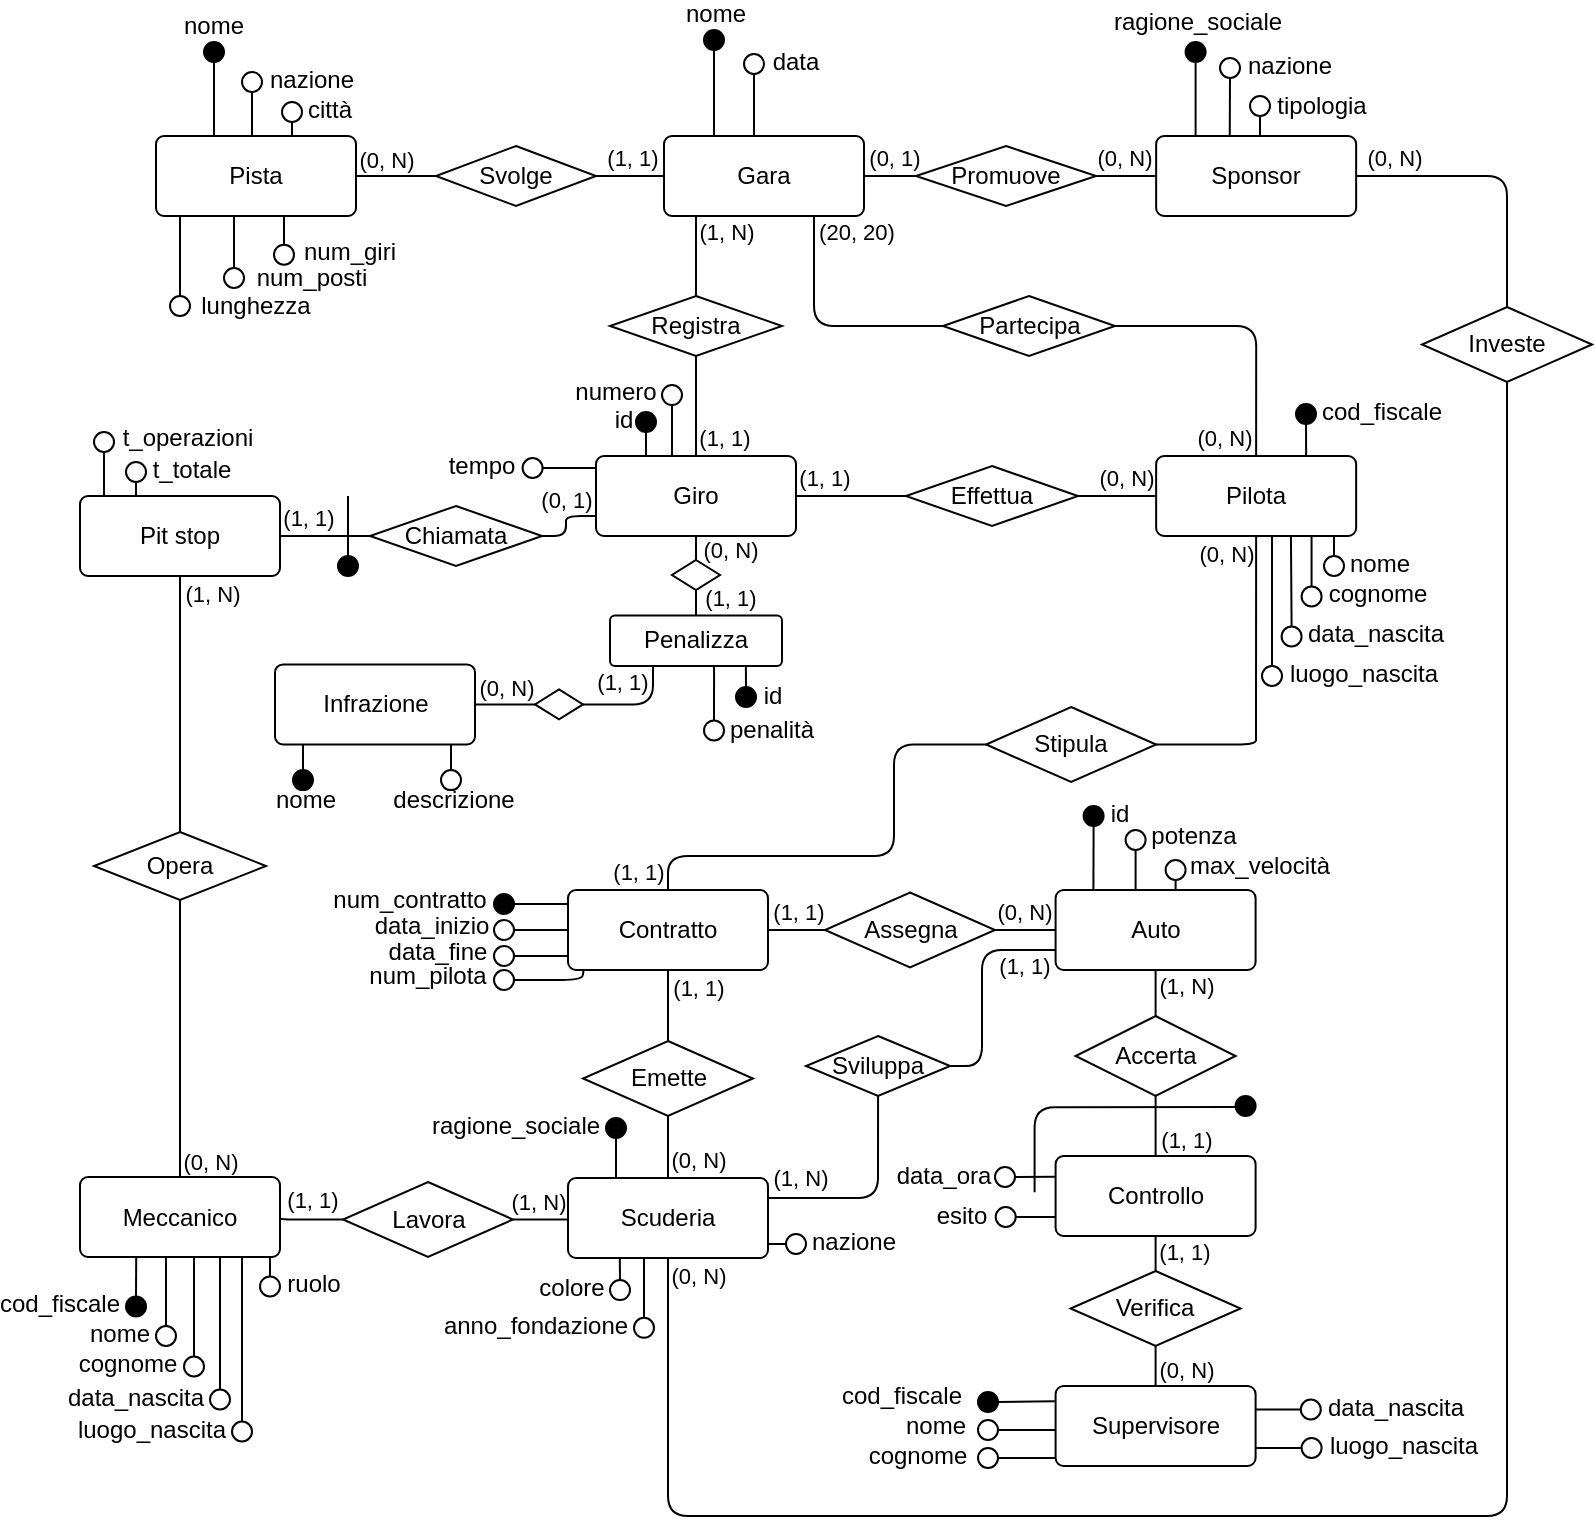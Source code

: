 <mxfile version="20.8.13"><diagram id="yc5u9u19qxj1vEaBZt0L" name="Pagina-1"><mxGraphModel dx="1687" dy="836" grid="1" gridSize="10" guides="1" tooltips="1" connect="1" arrows="1" fold="1" page="0" pageScale="1" pageWidth="827" pageHeight="1169" math="0" shadow="0"><root><mxCell id="0"/><mxCell id="1" parent="0"/><mxCell id="eH_abaHLC62sjfiQoKfq-3" value="Gara" style="rounded=1;arcSize=10;whiteSpace=wrap;html=1;align=center;" parent="1" vertex="1"><mxGeometry x="341" y="90" width="100" height="40" as="geometry"/></mxCell><mxCell id="eH_abaHLC62sjfiQoKfq-4" value="Pista" style="rounded=1;arcSize=10;whiteSpace=wrap;html=1;align=center;" parent="1" vertex="1"><mxGeometry x="87" y="90" width="100" height="40" as="geometry"/></mxCell><mxCell id="eH_abaHLC62sjfiQoKfq-5" value="Giro" style="rounded=1;arcSize=10;whiteSpace=wrap;html=1;align=center;" parent="1" vertex="1"><mxGeometry x="307" y="250" width="100" height="40" as="geometry"/></mxCell><mxCell id="2HwwhxQa8wtdpTLGvMXf-11" style="edgeStyle=orthogonalEdgeStyle;rounded=0;orthogonalLoop=1;jettySize=auto;html=1;exitX=1;exitY=0.5;exitDx=0;exitDy=0;entryX=0;entryY=0.5;entryDx=0;entryDy=0;endArrow=none;endFill=0;" parent="1" source="eH_abaHLC62sjfiQoKfq-6" target="2HwwhxQa8wtdpTLGvMXf-9" edge="1"><mxGeometry relative="1" as="geometry"/></mxCell><mxCell id="2HwwhxQa8wtdpTLGvMXf-18" value="(0, N)" style="edgeLabel;html=1;align=center;verticalAlign=middle;resizable=0;points=[];" parent="2HwwhxQa8wtdpTLGvMXf-11" vertex="1" connectable="0"><mxGeometry x="-0.141" y="1" relative="1" as="geometry"><mxPoint x="2" y="-7" as="offset"/></mxGeometry></mxCell><mxCell id="eH_abaHLC62sjfiQoKfq-6" value="Infrazione" style="rounded=1;arcSize=10;whiteSpace=wrap;html=1;align=center;" parent="1" vertex="1"><mxGeometry x="146.5" y="354.22" width="100" height="40" as="geometry"/></mxCell><mxCell id="eH_abaHLC62sjfiQoKfq-7" value="Sponsor" style="rounded=1;arcSize=10;whiteSpace=wrap;html=1;align=center;" parent="1" vertex="1"><mxGeometry x="587.07" y="90" width="100" height="40" as="geometry"/></mxCell><mxCell id="eH_abaHLC62sjfiQoKfq-10" value="Pit stop" style="rounded=1;arcSize=10;whiteSpace=wrap;html=1;align=center;" parent="1" vertex="1"><mxGeometry x="49" y="270" width="100" height="40" as="geometry"/></mxCell><mxCell id="eH_abaHLC62sjfiQoKfq-11" value="" style="endArrow=none;html=1;rounded=0;strokeColor=default;entryX=0.5;entryY=1;entryDx=0;entryDy=0;exitX=0.25;exitY=0;exitDx=0;exitDy=0;" parent="1" source="eH_abaHLC62sjfiQoKfq-3" target="eH_abaHLC62sjfiQoKfq-12" edge="1"><mxGeometry width="50" height="50" relative="1" as="geometry"><mxPoint x="371" y="80" as="sourcePoint"/><mxPoint x="321" y="67" as="targetPoint"/></mxGeometry></mxCell><mxCell id="eH_abaHLC62sjfiQoKfq-12" value="" style="ellipse;whiteSpace=wrap;html=1;aspect=fixed;fillColor=#000000;" parent="1" vertex="1"><mxGeometry x="361" y="37" width="10" height="10" as="geometry"/></mxCell><mxCell id="eH_abaHLC62sjfiQoKfq-13" value="nome" style="text;html=1;strokeColor=none;fillColor=none;align=center;verticalAlign=middle;whiteSpace=wrap;rounded=0;" parent="1" vertex="1"><mxGeometry x="337" y="24" width="60" height="10" as="geometry"/></mxCell><mxCell id="eH_abaHLC62sjfiQoKfq-15" value="" style="endArrow=none;html=1;rounded=0;strokeColor=default;entryX=0.5;entryY=1;entryDx=0;entryDy=0;exitX=0.4;exitY=-0.009;exitDx=0;exitDy=0;exitPerimeter=0;" parent="1" target="eH_abaHLC62sjfiQoKfq-16" edge="1"><mxGeometry width="50" height="50" relative="1" as="geometry"><mxPoint x="386.0" y="90.0" as="sourcePoint"/><mxPoint x="332" y="90.36" as="targetPoint"/></mxGeometry></mxCell><mxCell id="eH_abaHLC62sjfiQoKfq-16" value="" style="ellipse;whiteSpace=wrap;html=1;aspect=fixed;fillColor=none;" parent="1" vertex="1"><mxGeometry x="381" y="49" width="10" height="10" as="geometry"/></mxCell><mxCell id="eH_abaHLC62sjfiQoKfq-17" value="data" style="text;html=1;strokeColor=none;fillColor=none;align=center;verticalAlign=middle;whiteSpace=wrap;rounded=0;" parent="1" vertex="1"><mxGeometry x="377" y="48" width="60" height="10" as="geometry"/></mxCell><mxCell id="eH_abaHLC62sjfiQoKfq-19" style="edgeStyle=orthogonalEdgeStyle;rounded=0;orthogonalLoop=1;jettySize=auto;html=1;exitX=1;exitY=0.5;exitDx=0;exitDy=0;entryX=0;entryY=0.5;entryDx=0;entryDy=0;endArrow=none;endFill=0;" parent="1" source="eH_abaHLC62sjfiQoKfq-18" target="eH_abaHLC62sjfiQoKfq-7" edge="1"><mxGeometry relative="1" as="geometry"/></mxCell><mxCell id="eH_abaHLC62sjfiQoKfq-22" value="(0, N)" style="edgeLabel;html=1;align=center;verticalAlign=middle;resizable=0;points=[];" parent="eH_abaHLC62sjfiQoKfq-19" vertex="1" connectable="0"><mxGeometry x="0.183" relative="1" as="geometry"><mxPoint x="-4" y="-9" as="offset"/></mxGeometry></mxCell><mxCell id="eH_abaHLC62sjfiQoKfq-20" style="edgeStyle=orthogonalEdgeStyle;rounded=0;orthogonalLoop=1;jettySize=auto;html=1;exitX=0;exitY=0.5;exitDx=0;exitDy=0;entryX=1;entryY=0.5;entryDx=0;entryDy=0;endArrow=none;endFill=0;" parent="1" source="eH_abaHLC62sjfiQoKfq-18" target="eH_abaHLC62sjfiQoKfq-3" edge="1"><mxGeometry relative="1" as="geometry"/></mxCell><mxCell id="eH_abaHLC62sjfiQoKfq-21" value="(0, 1)" style="edgeLabel;html=1;align=center;verticalAlign=middle;resizable=0;points=[];" parent="eH_abaHLC62sjfiQoKfq-20" vertex="1" connectable="0"><mxGeometry x="0.713" y="-1" relative="1" as="geometry"><mxPoint x="11" y="-8" as="offset"/></mxGeometry></mxCell><mxCell id="eH_abaHLC62sjfiQoKfq-18" value="Promuove" style="shape=rhombus;perimeter=rhombusPerimeter;whiteSpace=wrap;html=1;align=center;" parent="1" vertex="1"><mxGeometry x="467" y="95" width="90" height="30" as="geometry"/></mxCell><mxCell id="eH_abaHLC62sjfiQoKfq-47" value="" style="endArrow=none;html=1;rounded=0;strokeColor=default;entryX=0.5;entryY=1;entryDx=0;entryDy=0;" parent="1" target="eH_abaHLC62sjfiQoKfq-48" edge="1"><mxGeometry width="50" height="50" relative="1" as="geometry"><mxPoint x="116" y="90" as="sourcePoint"/><mxPoint x="71" y="80" as="targetPoint"/></mxGeometry></mxCell><mxCell id="eH_abaHLC62sjfiQoKfq-48" value="" style="ellipse;whiteSpace=wrap;html=1;aspect=fixed;fillColor=#000000;" parent="1" vertex="1"><mxGeometry x="111" y="43" width="10" height="10" as="geometry"/></mxCell><mxCell id="eH_abaHLC62sjfiQoKfq-49" value="nome" style="text;html=1;strokeColor=none;fillColor=none;align=center;verticalAlign=middle;whiteSpace=wrap;rounded=0;" parent="1" vertex="1"><mxGeometry x="86" y="30" width="60" height="10" as="geometry"/></mxCell><mxCell id="eH_abaHLC62sjfiQoKfq-50" value="" style="endArrow=none;html=1;rounded=0;strokeColor=default;entryX=0.5;entryY=1;entryDx=0;entryDy=0;exitX=0.4;exitY=-0.009;exitDx=0;exitDy=0;exitPerimeter=0;" parent="1" target="eH_abaHLC62sjfiQoKfq-51" edge="1"><mxGeometry width="50" height="50" relative="1" as="geometry"><mxPoint x="135" y="89.64" as="sourcePoint"/><mxPoint x="81" y="90" as="targetPoint"/></mxGeometry></mxCell><mxCell id="eH_abaHLC62sjfiQoKfq-51" value="" style="ellipse;whiteSpace=wrap;html=1;aspect=fixed;fillColor=none;" parent="1" vertex="1"><mxGeometry x="130" y="58" width="10" height="10" as="geometry"/></mxCell><mxCell id="eH_abaHLC62sjfiQoKfq-52" value="" style="endArrow=none;html=1;rounded=0;strokeColor=default;entryX=0.5;entryY=1;entryDx=0;entryDy=0;exitX=0.4;exitY=-0.009;exitDx=0;exitDy=0;exitPerimeter=0;" parent="1" target="eH_abaHLC62sjfiQoKfq-53" edge="1"><mxGeometry width="50" height="50" relative="1" as="geometry"><mxPoint x="155" y="90" as="sourcePoint"/><mxPoint x="101" y="90.36" as="targetPoint"/></mxGeometry></mxCell><mxCell id="eH_abaHLC62sjfiQoKfq-53" value="" style="ellipse;whiteSpace=wrap;html=1;aspect=fixed;fillColor=none;" parent="1" vertex="1"><mxGeometry x="150" y="73" width="10" height="10" as="geometry"/></mxCell><mxCell id="eH_abaHLC62sjfiQoKfq-54" value="nazione" style="text;html=1;strokeColor=none;fillColor=none;align=center;verticalAlign=middle;whiteSpace=wrap;rounded=0;" parent="1" vertex="1"><mxGeometry x="135" y="57" width="60" height="10" as="geometry"/></mxCell><mxCell id="eH_abaHLC62sjfiQoKfq-55" value="città" style="text;html=1;strokeColor=none;fillColor=none;align=center;verticalAlign=middle;whiteSpace=wrap;rounded=0;" parent="1" vertex="1"><mxGeometry x="144" y="72" width="60" height="10" as="geometry"/></mxCell><mxCell id="eH_abaHLC62sjfiQoKfq-57" value="" style="ellipse;whiteSpace=wrap;html=1;aspect=fixed;fillColor=none;" parent="1" vertex="1"><mxGeometry x="94" y="170" width="10" height="10" as="geometry"/></mxCell><mxCell id="eH_abaHLC62sjfiQoKfq-58" value="" style="endArrow=none;html=1;rounded=0;strokeColor=default;" parent="1" source="eH_abaHLC62sjfiQoKfq-57" edge="1"><mxGeometry width="50" height="50" relative="1" as="geometry"><mxPoint x="98.91" y="151.64" as="sourcePoint"/><mxPoint x="99" y="130" as="targetPoint"/></mxGeometry></mxCell><mxCell id="eH_abaHLC62sjfiQoKfq-59" value="lunghezza" style="text;html=1;strokeColor=none;fillColor=none;align=center;verticalAlign=middle;whiteSpace=wrap;rounded=0;" parent="1" vertex="1"><mxGeometry x="107" y="170" width="60" height="10" as="geometry"/></mxCell><mxCell id="eH_abaHLC62sjfiQoKfq-60" value="" style="ellipse;whiteSpace=wrap;html=1;aspect=fixed;fillColor=none;" parent="1" vertex="1"><mxGeometry x="121" y="156" width="10" height="10" as="geometry"/></mxCell><mxCell id="eH_abaHLC62sjfiQoKfq-61" value="" style="endArrow=none;html=1;rounded=0;strokeColor=default;" parent="1" source="eH_abaHLC62sjfiQoKfq-60" edge="1"><mxGeometry width="50" height="50" relative="1" as="geometry"><mxPoint x="125.91" y="151.64" as="sourcePoint"/><mxPoint x="126" y="130" as="targetPoint"/></mxGeometry></mxCell><mxCell id="eH_abaHLC62sjfiQoKfq-62" value="num_posti" style="text;html=1;strokeColor=none;fillColor=none;align=center;verticalAlign=middle;whiteSpace=wrap;rounded=0;" parent="1" vertex="1"><mxGeometry x="135" y="156" width="60" height="10" as="geometry"/></mxCell><mxCell id="eH_abaHLC62sjfiQoKfq-64" style="edgeStyle=orthogonalEdgeStyle;rounded=0;orthogonalLoop=1;jettySize=auto;html=1;exitX=1;exitY=0.5;exitDx=0;exitDy=0;entryX=0;entryY=0.5;entryDx=0;entryDy=0;endArrow=none;endFill=0;" parent="1" source="eH_abaHLC62sjfiQoKfq-63" target="eH_abaHLC62sjfiQoKfq-3" edge="1"><mxGeometry relative="1" as="geometry"/></mxCell><mxCell id="eH_abaHLC62sjfiQoKfq-67" value="(1, 1)" style="edgeLabel;html=1;align=center;verticalAlign=middle;resizable=0;points=[];" parent="eH_abaHLC62sjfiQoKfq-64" vertex="1" connectable="0"><mxGeometry x="0.276" y="2" relative="1" as="geometry"><mxPoint x="-4" y="-7" as="offset"/></mxGeometry></mxCell><mxCell id="eH_abaHLC62sjfiQoKfq-65" style="edgeStyle=orthogonalEdgeStyle;rounded=0;orthogonalLoop=1;jettySize=auto;html=1;exitX=0;exitY=0.5;exitDx=0;exitDy=0;entryX=1;entryY=0.5;entryDx=0;entryDy=0;endArrow=none;endFill=0;" parent="1" source="eH_abaHLC62sjfiQoKfq-63" target="eH_abaHLC62sjfiQoKfq-4" edge="1"><mxGeometry relative="1" as="geometry"/></mxCell><mxCell id="eH_abaHLC62sjfiQoKfq-66" value="(0, N)" style="edgeLabel;html=1;align=center;verticalAlign=middle;resizable=0;points=[];" parent="eH_abaHLC62sjfiQoKfq-65" vertex="1" connectable="0"><mxGeometry x="0.212" y="1" relative="1" as="geometry"><mxPoint x="-1" y="-9" as="offset"/></mxGeometry></mxCell><mxCell id="eH_abaHLC62sjfiQoKfq-63" value="Svolge" style="shape=rhombus;perimeter=rhombusPerimeter;whiteSpace=wrap;html=1;align=center;" parent="1" vertex="1"><mxGeometry x="227" y="95" width="80" height="30" as="geometry"/></mxCell><mxCell id="eH_abaHLC62sjfiQoKfq-70" value="" style="ellipse;whiteSpace=wrap;html=1;aspect=fixed;fillColor=none;" parent="1" vertex="1"><mxGeometry x="270.3" y="251" width="10" height="10" as="geometry"/></mxCell><mxCell id="eH_abaHLC62sjfiQoKfq-71" value="" style="endArrow=none;html=1;rounded=0;strokeColor=default;entryX=-0.003;entryY=0.375;entryDx=0;entryDy=0;entryPerimeter=0;" parent="1" source="eH_abaHLC62sjfiQoKfq-70" edge="1"><mxGeometry width="50" height="50" relative="1" as="geometry"><mxPoint x="319.21" y="302.64" as="sourcePoint"/><mxPoint x="307.0" y="256" as="targetPoint"/></mxGeometry></mxCell><mxCell id="eH_abaHLC62sjfiQoKfq-72" value="tempo" style="text;html=1;strokeColor=none;fillColor=none;align=center;verticalAlign=middle;whiteSpace=wrap;rounded=0;" parent="1" vertex="1"><mxGeometry x="220.3" y="250" width="60" height="10" as="geometry"/></mxCell><mxCell id="eH_abaHLC62sjfiQoKfq-75" value="numero" style="text;html=1;strokeColor=none;fillColor=none;align=center;verticalAlign=middle;whiteSpace=wrap;rounded=0;" parent="1" vertex="1"><mxGeometry x="287" y="213" width="60" height="10" as="geometry"/></mxCell><mxCell id="VV8bSVJOXcv7zRrAY9GU-1" style="edgeStyle=orthogonalEdgeStyle;rounded=0;orthogonalLoop=1;jettySize=auto;html=1;exitX=0.5;exitY=0;exitDx=0;exitDy=0;endArrow=none;endFill=0;" edge="1" parent="1" source="eH_abaHLC62sjfiQoKfq-83"><mxGeometry relative="1" as="geometry"><mxPoint x="151" y="130" as="targetPoint"/></mxGeometry></mxCell><mxCell id="eH_abaHLC62sjfiQoKfq-83" value="" style="ellipse;whiteSpace=wrap;html=1;aspect=fixed;fillColor=none;" parent="1" vertex="1"><mxGeometry x="146" y="144.36" width="10" height="10" as="geometry"/></mxCell><mxCell id="eH_abaHLC62sjfiQoKfq-84" value="num_giri" style="text;html=1;strokeColor=none;fillColor=none;align=center;verticalAlign=middle;whiteSpace=wrap;rounded=0;" parent="1" vertex="1"><mxGeometry x="158" y="143" width="52" height="10" as="geometry"/></mxCell><mxCell id="eH_abaHLC62sjfiQoKfq-85" value="Pilota" style="rounded=1;arcSize=10;whiteSpace=wrap;html=1;align=center;" parent="1" vertex="1"><mxGeometry x="587.07" y="250" width="100" height="40" as="geometry"/></mxCell><mxCell id="eH_abaHLC62sjfiQoKfq-87" style="edgeStyle=orthogonalEdgeStyle;rounded=0;orthogonalLoop=1;jettySize=auto;html=1;exitX=1;exitY=0.5;exitDx=0;exitDy=0;entryX=0;entryY=0.5;entryDx=0;entryDy=0;endArrow=none;endFill=0;" parent="1" source="eH_abaHLC62sjfiQoKfq-86" target="eH_abaHLC62sjfiQoKfq-85" edge="1"><mxGeometry relative="1" as="geometry"/></mxCell><mxCell id="eH_abaHLC62sjfiQoKfq-97" value="(0, N)" style="edgeLabel;html=1;align=center;verticalAlign=middle;resizable=0;points=[];" parent="eH_abaHLC62sjfiQoKfq-87" vertex="1" connectable="0"><mxGeometry x="0.296" y="-2" relative="1" as="geometry"><mxPoint x="-2" y="-11" as="offset"/></mxGeometry></mxCell><mxCell id="eH_abaHLC62sjfiQoKfq-88" style="edgeStyle=orthogonalEdgeStyle;rounded=0;orthogonalLoop=1;jettySize=auto;html=1;exitX=0;exitY=0.5;exitDx=0;exitDy=0;entryX=1;entryY=0.5;entryDx=0;entryDy=0;endArrow=none;endFill=0;" parent="1" source="eH_abaHLC62sjfiQoKfq-86" target="eH_abaHLC62sjfiQoKfq-5" edge="1"><mxGeometry relative="1" as="geometry"/></mxCell><mxCell id="eH_abaHLC62sjfiQoKfq-96" value="(1, 1)" style="edgeLabel;html=1;align=center;verticalAlign=middle;resizable=0;points=[];" parent="eH_abaHLC62sjfiQoKfq-88" vertex="1" connectable="0"><mxGeometry x="0.701" y="-1" relative="1" as="geometry"><mxPoint x="6" y="-8" as="offset"/></mxGeometry></mxCell><mxCell id="eH_abaHLC62sjfiQoKfq-86" value="Effettua" style="shape=rhombus;perimeter=rhombusPerimeter;whiteSpace=wrap;html=1;align=center;" parent="1" vertex="1"><mxGeometry x="462" y="255" width="86" height="30" as="geometry"/></mxCell><mxCell id="eH_abaHLC62sjfiQoKfq-90" style="edgeStyle=orthogonalEdgeStyle;rounded=0;orthogonalLoop=1;jettySize=auto;html=1;exitX=0.5;exitY=0;exitDx=0;exitDy=0;entryX=0.5;entryY=1;entryDx=0;entryDy=0;endArrow=none;endFill=0;" parent="1" source="eH_abaHLC62sjfiQoKfq-89" edge="1"><mxGeometry relative="1" as="geometry"><mxPoint x="357" y="130" as="targetPoint"/></mxGeometry></mxCell><mxCell id="eH_abaHLC62sjfiQoKfq-99" value="(1, N)" style="edgeLabel;html=1;align=center;verticalAlign=middle;resizable=0;points=[];" parent="eH_abaHLC62sjfiQoKfq-90" vertex="1" connectable="0"><mxGeometry x="0.764" y="-1" relative="1" as="geometry"><mxPoint x="14" y="3" as="offset"/></mxGeometry></mxCell><mxCell id="eH_abaHLC62sjfiQoKfq-91" style="edgeStyle=orthogonalEdgeStyle;rounded=0;orthogonalLoop=1;jettySize=auto;html=1;exitX=0.5;exitY=1;exitDx=0;exitDy=0;entryX=0.5;entryY=0;entryDx=0;entryDy=0;endArrow=none;endFill=0;" parent="1" source="eH_abaHLC62sjfiQoKfq-89" target="eH_abaHLC62sjfiQoKfq-5" edge="1"><mxGeometry relative="1" as="geometry"/></mxCell><mxCell id="eH_abaHLC62sjfiQoKfq-98" value="(1, 1)" style="edgeLabel;html=1;align=center;verticalAlign=middle;resizable=0;points=[];" parent="eH_abaHLC62sjfiQoKfq-91" vertex="1" connectable="0"><mxGeometry x="0.691" y="1" relative="1" as="geometry"><mxPoint x="13" y="-2" as="offset"/></mxGeometry></mxCell><mxCell id="eH_abaHLC62sjfiQoKfq-89" value="Registra" style="shape=rhombus;perimeter=rhombusPerimeter;whiteSpace=wrap;html=1;align=center;" parent="1" vertex="1"><mxGeometry x="314" y="170" width="86" height="30" as="geometry"/></mxCell><mxCell id="2HwwhxQa8wtdpTLGvMXf-1" style="edgeStyle=orthogonalEdgeStyle;rounded=0;orthogonalLoop=1;jettySize=auto;html=1;exitX=0.5;exitY=1;exitDx=0;exitDy=0;entryX=0.25;entryY=0;entryDx=0;entryDy=0;endArrow=none;endFill=0;" parent="1" source="eH_abaHLC62sjfiQoKfq-95" target="eH_abaHLC62sjfiQoKfq-5" edge="1"><mxGeometry relative="1" as="geometry"/></mxCell><mxCell id="eH_abaHLC62sjfiQoKfq-95" value="" style="ellipse;whiteSpace=wrap;html=1;aspect=fixed;fillColor=#000000;" parent="1" vertex="1"><mxGeometry x="327" y="228" width="10" height="10" as="geometry"/></mxCell><mxCell id="eH_abaHLC62sjfiQoKfq-101" style="edgeStyle=orthogonalEdgeStyle;rounded=1;orthogonalLoop=1;jettySize=auto;html=1;exitX=1;exitY=0.5;exitDx=0;exitDy=0;entryX=0.5;entryY=0;entryDx=0;entryDy=0;endArrow=none;endFill=0;" parent="1" source="eH_abaHLC62sjfiQoKfq-100" target="eH_abaHLC62sjfiQoKfq-85" edge="1"><mxGeometry relative="1" as="geometry"/></mxCell><mxCell id="eH_abaHLC62sjfiQoKfq-103" value="(0, N)" style="edgeLabel;html=1;align=center;verticalAlign=middle;resizable=0;points=[];" parent="eH_abaHLC62sjfiQoKfq-101" vertex="1" connectable="0"><mxGeometry x="0.894" relative="1" as="geometry"><mxPoint x="-16" y="-2" as="offset"/></mxGeometry></mxCell><mxCell id="eH_abaHLC62sjfiQoKfq-102" style="edgeStyle=orthogonalEdgeStyle;rounded=1;orthogonalLoop=1;jettySize=auto;html=1;exitX=0;exitY=0.5;exitDx=0;exitDy=0;entryX=0.75;entryY=1;entryDx=0;entryDy=0;endArrow=none;endFill=0;" parent="1" source="eH_abaHLC62sjfiQoKfq-100" target="eH_abaHLC62sjfiQoKfq-3" edge="1"><mxGeometry relative="1" as="geometry"/></mxCell><mxCell id="eH_abaHLC62sjfiQoKfq-104" value="(20, 20)" style="edgeLabel;html=1;align=center;verticalAlign=middle;resizable=0;points=[];" parent="eH_abaHLC62sjfiQoKfq-102" vertex="1" connectable="0"><mxGeometry x="0.844" y="-3" relative="1" as="geometry"><mxPoint x="18" y="-2" as="offset"/></mxGeometry></mxCell><mxCell id="eH_abaHLC62sjfiQoKfq-100" value="Partecipa" style="shape=rhombus;perimeter=rhombusPerimeter;whiteSpace=wrap;html=1;align=center;" parent="1" vertex="1"><mxGeometry x="480.5" y="170" width="86" height="30" as="geometry"/></mxCell><mxCell id="eH_abaHLC62sjfiQoKfq-105" value="" style="endArrow=none;html=1;rounded=0;strokeColor=default;entryX=0.5;entryY=1;entryDx=0;entryDy=0;exitX=0.13;exitY=0.012;exitDx=0;exitDy=0;exitPerimeter=0;" parent="1" target="eH_abaHLC62sjfiQoKfq-106" edge="1"><mxGeometry width="50" height="50" relative="1" as="geometry"><mxPoint x="345" y="250.0" as="sourcePoint"/><mxPoint x="291" y="250.88" as="targetPoint"/></mxGeometry></mxCell><mxCell id="eH_abaHLC62sjfiQoKfq-106" value="" style="ellipse;whiteSpace=wrap;html=1;aspect=fixed;fillColor=none;" parent="1" vertex="1"><mxGeometry x="340" y="214.52" width="10" height="10" as="geometry"/></mxCell><mxCell id="2HwwhxQa8wtdpTLGvMXf-7" style="edgeStyle=orthogonalEdgeStyle;rounded=0;orthogonalLoop=1;jettySize=auto;html=1;exitX=0.5;exitY=0;exitDx=0;exitDy=0;entryX=0.605;entryY=0.984;entryDx=0;entryDy=0;entryPerimeter=0;endArrow=none;endFill=0;" parent="1" source="eH_abaHLC62sjfiQoKfq-113" target="2HwwhxQa8wtdpTLGvMXf-4" edge="1"><mxGeometry relative="1" as="geometry"/></mxCell><mxCell id="eH_abaHLC62sjfiQoKfq-113" value="" style="ellipse;whiteSpace=wrap;html=1;aspect=fixed;fillColor=none;" parent="1" vertex="1"><mxGeometry x="361" y="382.22" width="10" height="10" as="geometry"/></mxCell><mxCell id="eH_abaHLC62sjfiQoKfq-115" value="penalità" style="text;html=1;strokeColor=none;fillColor=none;align=center;verticalAlign=middle;whiteSpace=wrap;rounded=0;" parent="1" vertex="1"><mxGeometry x="365" y="381.72" width="60" height="10" as="geometry"/></mxCell><mxCell id="eH_abaHLC62sjfiQoKfq-122" value="" style="ellipse;whiteSpace=wrap;html=1;aspect=fixed;fillColor=#000000;" parent="1" vertex="1"><mxGeometry x="155.5" y="407.06" width="10" height="10" as="geometry"/></mxCell><mxCell id="eH_abaHLC62sjfiQoKfq-123" value="" style="endArrow=none;html=1;rounded=0;strokeColor=default;" parent="1" source="eH_abaHLC62sjfiQoKfq-122" edge="1"><mxGeometry width="50" height="50" relative="1" as="geometry"><mxPoint x="160.41" y="415.86" as="sourcePoint"/><mxPoint x="160.5" y="394.22" as="targetPoint"/></mxGeometry></mxCell><mxCell id="eH_abaHLC62sjfiQoKfq-124" value="nome" style="text;html=1;strokeColor=none;fillColor=none;align=center;verticalAlign=middle;whiteSpace=wrap;rounded=0;" parent="1" vertex="1"><mxGeometry x="131.5" y="417.06" width="60" height="10" as="geometry"/></mxCell><mxCell id="eH_abaHLC62sjfiQoKfq-125" value="" style="ellipse;whiteSpace=wrap;html=1;aspect=fixed;fillColor=none;" parent="1" vertex="1"><mxGeometry x="229.5" y="407.06" width="10" height="10" as="geometry"/></mxCell><mxCell id="eH_abaHLC62sjfiQoKfq-126" value="" style="endArrow=none;html=1;rounded=0;strokeColor=default;" parent="1" source="eH_abaHLC62sjfiQoKfq-125" edge="1"><mxGeometry width="50" height="50" relative="1" as="geometry"><mxPoint x="234.41" y="415.86" as="sourcePoint"/><mxPoint x="234.5" y="394.22" as="targetPoint"/></mxGeometry></mxCell><mxCell id="eH_abaHLC62sjfiQoKfq-127" value="descrizione" style="text;html=1;strokeColor=none;fillColor=none;align=center;verticalAlign=middle;whiteSpace=wrap;rounded=0;" parent="1" vertex="1"><mxGeometry x="205.5" y="417.06" width="60" height="10" as="geometry"/></mxCell><mxCell id="eH_abaHLC62sjfiQoKfq-133" style="edgeStyle=orthogonalEdgeStyle;rounded=1;orthogonalLoop=1;jettySize=auto;html=1;exitX=0;exitY=0.5;exitDx=0;exitDy=0;entryX=1;entryY=0.5;entryDx=0;entryDy=0;endArrow=none;endFill=0;" parent="1" source="eH_abaHLC62sjfiQoKfq-131" target="eH_abaHLC62sjfiQoKfq-10" edge="1"><mxGeometry relative="1" as="geometry"><mxPoint x="192" y="290" as="sourcePoint"/><mxPoint x="154" y="290" as="targetPoint"/></mxGeometry></mxCell><mxCell id="eH_abaHLC62sjfiQoKfq-148" value="(1, 1)" style="edgeLabel;html=1;align=center;verticalAlign=middle;resizable=0;points=[];" parent="eH_abaHLC62sjfiQoKfq-133" vertex="1" connectable="0"><mxGeometry x="0.683" relative="1" as="geometry"><mxPoint x="7" y="-9" as="offset"/></mxGeometry></mxCell><mxCell id="eH_abaHLC62sjfiQoKfq-150" style="edgeStyle=orthogonalEdgeStyle;rounded=1;orthogonalLoop=1;jettySize=auto;html=1;exitX=1;exitY=0.5;exitDx=0;exitDy=0;endArrow=none;endFill=0;" parent="1" source="eH_abaHLC62sjfiQoKfq-131" edge="1"><mxGeometry relative="1" as="geometry"><Array as="points"><mxPoint x="292" y="290"/><mxPoint x="292" y="280"/></Array><mxPoint x="307" y="280" as="targetPoint"/></mxGeometry></mxCell><mxCell id="eH_abaHLC62sjfiQoKfq-151" value="(0, 1)" style="edgeLabel;html=1;align=center;verticalAlign=middle;resizable=0;points=[];" parent="eH_abaHLC62sjfiQoKfq-150" vertex="1" connectable="0"><mxGeometry x="0.783" y="-1" relative="1" as="geometry"><mxPoint x="-11" y="-9" as="offset"/></mxGeometry></mxCell><mxCell id="eH_abaHLC62sjfiQoKfq-131" value="Chiamata" style="shape=rhombus;perimeter=rhombusPerimeter;whiteSpace=wrap;html=1;align=center;" parent="1" vertex="1"><mxGeometry x="194" y="275" width="86" height="30" as="geometry"/></mxCell><mxCell id="eH_abaHLC62sjfiQoKfq-134" value="" style="endArrow=none;html=1;rounded=0;strokeColor=default;entryX=0.5;entryY=1;entryDx=0;entryDy=0;exitX=0.4;exitY=-0.009;exitDx=0;exitDy=0;exitPerimeter=0;" parent="1" target="eH_abaHLC62sjfiQoKfq-135" edge="1"><mxGeometry width="50" height="50" relative="1" as="geometry"><mxPoint x="61" y="269.64" as="sourcePoint"/><mxPoint x="7" y="270" as="targetPoint"/></mxGeometry></mxCell><mxCell id="eH_abaHLC62sjfiQoKfq-135" value="" style="ellipse;whiteSpace=wrap;html=1;aspect=fixed;fillColor=none;" parent="1" vertex="1"><mxGeometry x="56" y="238" width="10" height="10" as="geometry"/></mxCell><mxCell id="eH_abaHLC62sjfiQoKfq-136" value="" style="endArrow=none;html=1;rounded=0;strokeColor=default;entryX=0.5;entryY=1;entryDx=0;entryDy=0;exitX=0.4;exitY=-0.009;exitDx=0;exitDy=0;exitPerimeter=0;" parent="1" target="eH_abaHLC62sjfiQoKfq-137" edge="1"><mxGeometry width="50" height="50" relative="1" as="geometry"><mxPoint x="77" y="270" as="sourcePoint"/><mxPoint x="23" y="270.36" as="targetPoint"/></mxGeometry></mxCell><mxCell id="eH_abaHLC62sjfiQoKfq-137" value="" style="ellipse;whiteSpace=wrap;html=1;aspect=fixed;fillColor=none;" parent="1" vertex="1"><mxGeometry x="72" y="253" width="10" height="10" as="geometry"/></mxCell><mxCell id="eH_abaHLC62sjfiQoKfq-138" value="t_operazioni" style="text;html=1;strokeColor=none;fillColor=none;align=center;verticalAlign=middle;whiteSpace=wrap;rounded=0;" parent="1" vertex="1"><mxGeometry x="73" y="236" width="60" height="10" as="geometry"/></mxCell><mxCell id="eH_abaHLC62sjfiQoKfq-139" value="t_totale" style="text;html=1;strokeColor=none;fillColor=none;align=center;verticalAlign=middle;whiteSpace=wrap;rounded=0;" parent="1" vertex="1"><mxGeometry x="75" y="252" width="60" height="10" as="geometry"/></mxCell><mxCell id="eH_abaHLC62sjfiQoKfq-140" value="" style="ellipse;whiteSpace=wrap;html=1;aspect=fixed;fillColor=#000000;" parent="1" vertex="1"><mxGeometry x="178" y="300" width="10" height="10" as="geometry"/></mxCell><mxCell id="eH_abaHLC62sjfiQoKfq-141" value="" style="endArrow=none;html=1;rounded=0;strokeColor=default;" parent="1" source="eH_abaHLC62sjfiQoKfq-140" edge="1"><mxGeometry width="50" height="50" relative="1" as="geometry"><mxPoint x="172.91" y="303.64" as="sourcePoint"/><mxPoint x="183" y="270" as="targetPoint"/></mxGeometry></mxCell><mxCell id="eH_abaHLC62sjfiQoKfq-144" style="edgeStyle=orthogonalEdgeStyle;rounded=1;orthogonalLoop=1;jettySize=auto;html=1;exitX=0.5;exitY=0;exitDx=0;exitDy=0;entryX=0.5;entryY=1;entryDx=0;entryDy=0;endArrow=none;endFill=0;" parent="1" source="eH_abaHLC62sjfiQoKfq-142" target="eH_abaHLC62sjfiQoKfq-10" edge="1"><mxGeometry relative="1" as="geometry"/></mxCell><mxCell id="eH_abaHLC62sjfiQoKfq-146" value="(1, N)" style="edgeLabel;html=1;align=center;verticalAlign=middle;resizable=0;points=[];" parent="eH_abaHLC62sjfiQoKfq-144" vertex="1" connectable="0"><mxGeometry x="0.792" relative="1" as="geometry"><mxPoint x="16" y="-5" as="offset"/></mxGeometry></mxCell><mxCell id="6ooaOkDS9oqyMtFw_jDc-155" style="edgeStyle=orthogonalEdgeStyle;rounded=1;orthogonalLoop=1;jettySize=auto;html=1;exitX=0.5;exitY=1;exitDx=0;exitDy=0;entryX=0.5;entryY=0;entryDx=0;entryDy=0;endArrow=none;endFill=0;" parent="1" source="eH_abaHLC62sjfiQoKfq-142" target="6ooaOkDS9oqyMtFw_jDc-76" edge="1"><mxGeometry relative="1" as="geometry"/></mxCell><mxCell id="6ooaOkDS9oqyMtFw_jDc-156" value="(0, N)" style="edgeLabel;html=1;align=center;verticalAlign=middle;resizable=0;points=[];" parent="6ooaOkDS9oqyMtFw_jDc-155" vertex="1" connectable="0"><mxGeometry x="0.739" relative="1" as="geometry"><mxPoint x="15" y="10" as="offset"/></mxGeometry></mxCell><mxCell id="eH_abaHLC62sjfiQoKfq-142" value="Opera" style="shape=rhombus;perimeter=rhombusPerimeter;whiteSpace=wrap;html=1;align=center;" parent="1" vertex="1"><mxGeometry x="56" y="438" width="86" height="34" as="geometry"/></mxCell><mxCell id="6ooaOkDS9oqyMtFw_jDc-73" value="Scuderia" style="rounded=1;arcSize=10;whiteSpace=wrap;html=1;align=center;" parent="1" vertex="1"><mxGeometry x="293" y="611" width="100" height="40" as="geometry"/></mxCell><mxCell id="6ooaOkDS9oqyMtFw_jDc-74" value="Auto" style="rounded=1;arcSize=10;whiteSpace=wrap;html=1;align=center;" parent="1" vertex="1"><mxGeometry x="536.8" y="467" width="100" height="40" as="geometry"/></mxCell><mxCell id="6ooaOkDS9oqyMtFw_jDc-76" value="Meccanico" style="rounded=1;arcSize=10;whiteSpace=wrap;html=1;align=center;" parent="1" vertex="1"><mxGeometry x="49.0" y="610.5" width="100" height="40" as="geometry"/></mxCell><mxCell id="6ooaOkDS9oqyMtFw_jDc-78" value="Controllo" style="rounded=1;arcSize=10;whiteSpace=wrap;html=1;align=center;" parent="1" vertex="1"><mxGeometry x="536.8" y="600" width="100" height="40" as="geometry"/></mxCell><mxCell id="6ooaOkDS9oqyMtFw_jDc-79" value="Supervisore" style="rounded=1;arcSize=10;whiteSpace=wrap;html=1;align=center;" parent="1" vertex="1"><mxGeometry x="536.8" y="715" width="100" height="40" as="geometry"/></mxCell><mxCell id="6ooaOkDS9oqyMtFw_jDc-80" value="Contratto" style="rounded=1;arcSize=10;whiteSpace=wrap;html=1;align=center;" parent="1" vertex="1"><mxGeometry x="293" y="467" width="100" height="40" as="geometry"/></mxCell><mxCell id="6ooaOkDS9oqyMtFw_jDc-81" value="" style="endArrow=none;html=1;rounded=0;strokeColor=default;exitX=1;exitY=0.5;exitDx=0;exitDy=0;" parent="1" source="6ooaOkDS9oqyMtFw_jDc-82" edge="1"><mxGeometry width="50" height="50" relative="1" as="geometry"><mxPoint x="254.0" y="482.5" as="sourcePoint"/><mxPoint x="293" y="487" as="targetPoint"/></mxGeometry></mxCell><mxCell id="6ooaOkDS9oqyMtFw_jDc-82" value="" style="ellipse;whiteSpace=wrap;html=1;aspect=fixed;fillColor=none;" parent="1" vertex="1"><mxGeometry x="256.0" y="482" width="10" height="10" as="geometry"/></mxCell><mxCell id="6ooaOkDS9oqyMtFw_jDc-84" value="" style="ellipse;whiteSpace=wrap;html=1;aspect=fixed;fillColor=none;" parent="1" vertex="1"><mxGeometry x="256.0" y="495" width="10" height="10" as="geometry"/></mxCell><mxCell id="6ooaOkDS9oqyMtFw_jDc-85" value="data_inizio" style="text;html=1;strokeColor=none;fillColor=none;align=center;verticalAlign=middle;whiteSpace=wrap;rounded=0;" parent="1" vertex="1"><mxGeometry x="198" y="480" width="54" height="10" as="geometry"/></mxCell><mxCell id="6ooaOkDS9oqyMtFw_jDc-87" value="" style="ellipse;whiteSpace=wrap;html=1;aspect=fixed;fillColor=#000000;" parent="1" vertex="1"><mxGeometry x="256.0" y="469" width="10" height="10" as="geometry"/></mxCell><mxCell id="6ooaOkDS9oqyMtFw_jDc-88" value="data_fine" style="text;html=1;strokeColor=none;fillColor=none;align=center;verticalAlign=middle;whiteSpace=wrap;rounded=0;" parent="1" vertex="1"><mxGeometry x="201" y="493" width="54" height="10" as="geometry"/></mxCell><mxCell id="6ooaOkDS9oqyMtFw_jDc-89" value="num_contratto" style="text;html=1;strokeColor=none;fillColor=none;align=center;verticalAlign=middle;whiteSpace=wrap;rounded=0;" parent="1" vertex="1"><mxGeometry x="187" y="467" width="54" height="10" as="geometry"/></mxCell><mxCell id="6ooaOkDS9oqyMtFw_jDc-91" value="" style="ellipse;whiteSpace=wrap;html=1;aspect=fixed;fillColor=none;" parent="1" vertex="1"><mxGeometry x="256.0" y="507" width="10" height="10" as="geometry"/></mxCell><mxCell id="6ooaOkDS9oqyMtFw_jDc-92" value="num_pilota" style="text;html=1;strokeColor=none;fillColor=none;align=center;verticalAlign=middle;whiteSpace=wrap;rounded=0;" parent="1" vertex="1"><mxGeometry x="196" y="505" width="54" height="10" as="geometry"/></mxCell><mxCell id="6ooaOkDS9oqyMtFw_jDc-93" value="" style="endArrow=none;html=1;rounded=0;strokeColor=default;exitX=0.5;exitY=1;exitDx=0;exitDy=0;" parent="1" source="6ooaOkDS9oqyMtFw_jDc-94" edge="1"><mxGeometry width="50" height="50" relative="1" as="geometry"><mxPoint x="572.3" y="437" as="sourcePoint"/><mxPoint x="576.8" y="467" as="targetPoint"/></mxGeometry></mxCell><mxCell id="6ooaOkDS9oqyMtFw_jDc-94" value="" style="ellipse;whiteSpace=wrap;html=1;aspect=fixed;fillColor=none;" parent="1" vertex="1"><mxGeometry x="571.8" y="437" width="10" height="10" as="geometry"/></mxCell><mxCell id="6ooaOkDS9oqyMtFw_jDc-95" value="potenza" style="text;html=1;strokeColor=none;fillColor=none;align=center;verticalAlign=middle;whiteSpace=wrap;rounded=0;" parent="1" vertex="1"><mxGeometry x="578.8" y="435" width="54" height="10" as="geometry"/></mxCell><mxCell id="6ooaOkDS9oqyMtFw_jDc-96" value="" style="endArrow=none;html=1;rounded=0;strokeColor=default;entryX=0.189;entryY=0.005;entryDx=0;entryDy=0;exitX=0.5;exitY=1;exitDx=0;exitDy=0;entryPerimeter=0;" parent="1" source="6ooaOkDS9oqyMtFw_jDc-97" target="6ooaOkDS9oqyMtFw_jDc-74" edge="1"><mxGeometry width="50" height="50" relative="1" as="geometry"><mxPoint x="520.8" y="429" as="sourcePoint"/><mxPoint x="490.8" y="429" as="targetPoint"/></mxGeometry></mxCell><mxCell id="6ooaOkDS9oqyMtFw_jDc-97" value="" style="ellipse;whiteSpace=wrap;html=1;aspect=fixed;fillColor=#000000;" parent="1" vertex="1"><mxGeometry x="550.8" y="425" width="10" height="10" as="geometry"/></mxCell><mxCell id="6ooaOkDS9oqyMtFw_jDc-98" value="max_velocità" style="text;html=1;strokeColor=none;fillColor=none;align=center;verticalAlign=middle;whiteSpace=wrap;rounded=0;" parent="1" vertex="1"><mxGeometry x="611.8" y="450" width="54" height="10" as="geometry"/></mxCell><mxCell id="6ooaOkDS9oqyMtFw_jDc-99" value="" style="endArrow=none;html=1;rounded=0;strokeColor=default;exitX=0.5;exitY=1;exitDx=0;exitDy=0;" parent="1" source="6ooaOkDS9oqyMtFw_jDc-100" edge="1"><mxGeometry width="50" height="50" relative="1" as="geometry"><mxPoint x="592.3" y="452" as="sourcePoint"/><mxPoint x="596.8" y="467" as="targetPoint"/></mxGeometry></mxCell><mxCell id="6ooaOkDS9oqyMtFw_jDc-100" value="" style="ellipse;whiteSpace=wrap;html=1;aspect=fixed;fillColor=none;" parent="1" vertex="1"><mxGeometry x="591.8" y="452" width="10" height="10" as="geometry"/></mxCell><mxCell id="6ooaOkDS9oqyMtFw_jDc-101" value="id" style="text;html=1;strokeColor=none;fillColor=none;align=center;verticalAlign=middle;whiteSpace=wrap;rounded=0;" parent="1" vertex="1"><mxGeometry x="555" y="424" width="28" height="10" as="geometry"/></mxCell><mxCell id="6ooaOkDS9oqyMtFw_jDc-102" value="" style="ellipse;whiteSpace=wrap;html=1;aspect=fixed;fillColor=#000000;" parent="1" vertex="1"><mxGeometry x="626.8" y="570" width="10" height="10" as="geometry"/></mxCell><mxCell id="6ooaOkDS9oqyMtFw_jDc-103" value="" style="ellipse;whiteSpace=wrap;html=1;aspect=fixed;fillColor=none;" parent="1" vertex="1"><mxGeometry x="506.5" y="605.5" width="10" height="10" as="geometry"/></mxCell><mxCell id="6ooaOkDS9oqyMtFw_jDc-104" value="" style="endArrow=none;html=1;rounded=0;strokeColor=default;exitX=0.003;exitY=0.148;exitDx=0;exitDy=0;entryX=1;entryY=0.5;entryDx=0;entryDy=0;exitPerimeter=0;" parent="1" target="6ooaOkDS9oqyMtFw_jDc-103" edge="1"><mxGeometry width="50" height="50" relative="1" as="geometry"><mxPoint x="536.8" y="610.42" as="sourcePoint"/><mxPoint x="516.32" y="600.5" as="targetPoint"/></mxGeometry></mxCell><mxCell id="6ooaOkDS9oqyMtFw_jDc-105" value="data_ora" style="text;html=1;strokeColor=none;fillColor=none;align=center;verticalAlign=middle;whiteSpace=wrap;rounded=0;" parent="1" vertex="1"><mxGeometry x="453.5" y="604.5" width="54" height="10" as="geometry"/></mxCell><mxCell id="6ooaOkDS9oqyMtFw_jDc-106" value="" style="ellipse;whiteSpace=wrap;html=1;aspect=fixed;fillColor=none;" parent="1" vertex="1"><mxGeometry x="506.85" y="625.5" width="10" height="10" as="geometry"/></mxCell><mxCell id="6ooaOkDS9oqyMtFw_jDc-107" value="" style="endArrow=none;html=1;rounded=0;strokeColor=default;entryX=1;entryY=0.5;entryDx=0;entryDy=0;" parent="1" target="6ooaOkDS9oqyMtFw_jDc-106" edge="1"><mxGeometry width="50" height="50" relative="1" as="geometry"><mxPoint x="536.5" y="630.5" as="sourcePoint"/><mxPoint x="516.67" y="620.5" as="targetPoint"/></mxGeometry></mxCell><mxCell id="6ooaOkDS9oqyMtFw_jDc-108" value="esito" style="text;html=1;strokeColor=none;fillColor=none;align=center;verticalAlign=middle;whiteSpace=wrap;rounded=0;" parent="1" vertex="1"><mxGeometry x="462.5" y="624.5" width="54" height="10" as="geometry"/></mxCell><mxCell id="6ooaOkDS9oqyMtFw_jDc-109" style="edgeStyle=orthogonalEdgeStyle;rounded=1;orthogonalLoop=1;jettySize=auto;html=1;exitX=0.5;exitY=1;exitDx=0;exitDy=0;entryX=0.5;entryY=0;entryDx=0;entryDy=0;endArrow=none;endFill=0;" parent="1" source="6ooaOkDS9oqyMtFw_jDc-113" target="6ooaOkDS9oqyMtFw_jDc-78" edge="1"><mxGeometry relative="1" as="geometry"/></mxCell><mxCell id="6ooaOkDS9oqyMtFw_jDc-110" value="(1, 1)" style="edgeLabel;html=1;align=center;verticalAlign=middle;resizable=0;points=[];" parent="6ooaOkDS9oqyMtFw_jDc-109" vertex="1" connectable="0"><mxGeometry x="0.628" relative="1" as="geometry"><mxPoint x="15" y="-3" as="offset"/></mxGeometry></mxCell><mxCell id="6ooaOkDS9oqyMtFw_jDc-111" style="edgeStyle=orthogonalEdgeStyle;rounded=1;orthogonalLoop=1;jettySize=auto;html=1;exitX=0.5;exitY=0;exitDx=0;exitDy=0;entryX=0.5;entryY=1;entryDx=0;entryDy=0;endArrow=none;endFill=0;" parent="1" source="6ooaOkDS9oqyMtFw_jDc-113" target="6ooaOkDS9oqyMtFw_jDc-74" edge="1"><mxGeometry relative="1" as="geometry"/></mxCell><mxCell id="6ooaOkDS9oqyMtFw_jDc-112" value="(1, N)" style="edgeLabel;html=1;align=center;verticalAlign=middle;resizable=0;points=[];" parent="6ooaOkDS9oqyMtFw_jDc-111" vertex="1" connectable="0"><mxGeometry x="0.749" y="-1" relative="1" as="geometry"><mxPoint x="14" y="5" as="offset"/></mxGeometry></mxCell><mxCell id="6ooaOkDS9oqyMtFw_jDc-113" value="Accerta" style="shape=rhombus;perimeter=rhombusPerimeter;whiteSpace=wrap;html=1;align=center;fillColor=#FFFFFF;" parent="1" vertex="1"><mxGeometry x="546.8" y="530" width="80" height="40" as="geometry"/></mxCell><mxCell id="6ooaOkDS9oqyMtFw_jDc-114" value="" style="endArrow=none;html=1;strokeColor=default;exitX=0.003;exitY=0.148;exitDx=0;exitDy=0;exitPerimeter=0;rounded=1;" parent="1" edge="1"><mxGeometry width="50" height="50" relative="1" as="geometry"><mxPoint x="627.3" y="575.5" as="sourcePoint"/><mxPoint x="526.3" y="618.14" as="targetPoint"/><Array as="points"><mxPoint x="526.3" y="575.64"/></Array></mxGeometry></mxCell><mxCell id="6ooaOkDS9oqyMtFw_jDc-115" style="edgeStyle=orthogonalEdgeStyle;rounded=1;orthogonalLoop=1;jettySize=auto;html=1;exitX=0.5;exitY=1;exitDx=0;exitDy=0;entryX=0.5;entryY=0;entryDx=0;entryDy=0;endArrow=none;endFill=0;" parent="1" source="6ooaOkDS9oqyMtFw_jDc-119" target="6ooaOkDS9oqyMtFw_jDc-73" edge="1"><mxGeometry relative="1" as="geometry"/></mxCell><mxCell id="6ooaOkDS9oqyMtFw_jDc-116" value="(0, N)" style="edgeLabel;html=1;align=center;verticalAlign=middle;resizable=0;points=[];" parent="6ooaOkDS9oqyMtFw_jDc-115" vertex="1" connectable="0"><mxGeometry x="0.653" y="1" relative="1" as="geometry"><mxPoint x="14" y="-4" as="offset"/></mxGeometry></mxCell><mxCell id="6ooaOkDS9oqyMtFw_jDc-117" style="edgeStyle=orthogonalEdgeStyle;rounded=1;orthogonalLoop=1;jettySize=auto;html=1;exitX=0.5;exitY=0;exitDx=0;exitDy=0;entryX=0.5;entryY=1;entryDx=0;entryDy=0;endArrow=none;endFill=0;" parent="1" source="6ooaOkDS9oqyMtFw_jDc-119" target="6ooaOkDS9oqyMtFw_jDc-80" edge="1"><mxGeometry relative="1" as="geometry"/></mxCell><mxCell id="6ooaOkDS9oqyMtFw_jDc-118" value="(1, 1)" style="edgeLabel;html=1;align=center;verticalAlign=middle;resizable=0;points=[];" parent="6ooaOkDS9oqyMtFw_jDc-117" vertex="1" connectable="0"><mxGeometry x="0.749" relative="1" as="geometry"><mxPoint x="15" y="4" as="offset"/></mxGeometry></mxCell><mxCell id="6ooaOkDS9oqyMtFw_jDc-119" value="Emette" style="shape=rhombus;perimeter=rhombusPerimeter;whiteSpace=wrap;html=1;align=center;fillColor=#FFFFFF;" parent="1" vertex="1"><mxGeometry x="300.5" y="542.5" width="85" height="37.5" as="geometry"/></mxCell><mxCell id="6ooaOkDS9oqyMtFw_jDc-122" style="edgeStyle=orthogonalEdgeStyle;rounded=1;orthogonalLoop=1;jettySize=auto;html=1;exitX=0;exitY=0.5;exitDx=0;exitDy=0;endArrow=none;endFill=0;entryX=1;entryY=0.5;entryDx=0;entryDy=0;" parent="1" source="6ooaOkDS9oqyMtFw_jDc-124" target="6ooaOkDS9oqyMtFw_jDc-80" edge="1"><mxGeometry relative="1" as="geometry"><mxPoint x="132" y="597" as="targetPoint"/></mxGeometry></mxCell><mxCell id="6ooaOkDS9oqyMtFw_jDc-123" value="(1, 1)" style="edgeLabel;html=1;align=center;verticalAlign=middle;resizable=0;points=[];" parent="6ooaOkDS9oqyMtFw_jDc-122" vertex="1" connectable="0"><mxGeometry x="0.696" y="-1" relative="1" as="geometry"><mxPoint x="10" y="-8" as="offset"/></mxGeometry></mxCell><mxCell id="6ooaOkDS9oqyMtFw_jDc-153" style="edgeStyle=orthogonalEdgeStyle;rounded=1;orthogonalLoop=1;jettySize=auto;html=1;exitX=1;exitY=0.5;exitDx=0;exitDy=0;entryX=0;entryY=0.5;entryDx=0;entryDy=0;endArrow=none;endFill=0;" parent="1" source="6ooaOkDS9oqyMtFw_jDc-124" target="6ooaOkDS9oqyMtFw_jDc-74" edge="1"><mxGeometry relative="1" as="geometry"/></mxCell><mxCell id="6ooaOkDS9oqyMtFw_jDc-154" value="(0, N)" style="edgeLabel;html=1;align=center;verticalAlign=middle;resizable=0;points=[];" parent="6ooaOkDS9oqyMtFw_jDc-153" vertex="1" connectable="0"><mxGeometry x="-0.711" y="2" relative="1" as="geometry"><mxPoint x="10" y="-7" as="offset"/></mxGeometry></mxCell><mxCell id="6ooaOkDS9oqyMtFw_jDc-124" value="Assegna" style="shape=rhombus;perimeter=rhombusPerimeter;whiteSpace=wrap;html=1;align=center;fillColor=#FFFFFF;" parent="1" vertex="1"><mxGeometry x="421.5" y="468.25" width="85" height="37.5" as="geometry"/></mxCell><mxCell id="6ooaOkDS9oqyMtFw_jDc-125" style="edgeStyle=orthogonalEdgeStyle;rounded=1;orthogonalLoop=1;jettySize=auto;html=1;exitX=0;exitY=0.5;exitDx=0;exitDy=0;entryX=0.5;entryY=0;entryDx=0;entryDy=0;endArrow=none;endFill=0;" parent="1" source="6ooaOkDS9oqyMtFw_jDc-129" target="6ooaOkDS9oqyMtFw_jDc-80" edge="1"><mxGeometry relative="1" as="geometry"><Array as="points"><mxPoint x="456" y="394"/><mxPoint x="456" y="450"/><mxPoint x="343" y="450"/></Array></mxGeometry></mxCell><mxCell id="6ooaOkDS9oqyMtFw_jDc-126" value="(1, 1)" style="edgeLabel;html=1;align=center;verticalAlign=middle;resizable=0;points=[];" parent="6ooaOkDS9oqyMtFw_jDc-125" vertex="1" connectable="0"><mxGeometry x="0.258" relative="1" as="geometry"><mxPoint x="-84" y="8" as="offset"/></mxGeometry></mxCell><mxCell id="6ooaOkDS9oqyMtFw_jDc-127" style="edgeStyle=orthogonalEdgeStyle;rounded=1;orthogonalLoop=1;jettySize=auto;html=1;exitX=1;exitY=0.5;exitDx=0;exitDy=0;entryX=0.5;entryY=1;entryDx=0;entryDy=0;endArrow=none;endFill=0;" parent="1" source="6ooaOkDS9oqyMtFw_jDc-129" target="eH_abaHLC62sjfiQoKfq-85" edge="1"><mxGeometry relative="1" as="geometry"><Array as="points"><mxPoint x="637" y="394"/><mxPoint x="637" y="390"/><mxPoint x="637" y="390"/></Array><mxPoint x="456" y="510" as="targetPoint"/></mxGeometry></mxCell><mxCell id="6ooaOkDS9oqyMtFw_jDc-128" value="(0, N)" style="edgeLabel;html=1;align=center;verticalAlign=middle;resizable=0;points=[];" parent="6ooaOkDS9oqyMtFw_jDc-127" vertex="1" connectable="0"><mxGeometry x="-0.266" relative="1" as="geometry"><mxPoint x="-15" y="-89" as="offset"/></mxGeometry></mxCell><mxCell id="6ooaOkDS9oqyMtFw_jDc-129" value="Stipula" style="shape=rhombus;perimeter=rhombusPerimeter;whiteSpace=wrap;html=1;align=center;fillColor=#FFFFFF;" parent="1" vertex="1"><mxGeometry x="502.07" y="375.5" width="85" height="37.5" as="geometry"/></mxCell><mxCell id="6ooaOkDS9oqyMtFw_jDc-130" style="edgeStyle=orthogonalEdgeStyle;rounded=1;orthogonalLoop=1;jettySize=auto;html=1;entryX=0;entryY=0.5;entryDx=0;entryDy=0;endArrow=none;endFill=0;exitX=1;exitY=0.5;exitDx=0;exitDy=0;" parent="1" source="6ooaOkDS9oqyMtFw_jDc-134" target="6ooaOkDS9oqyMtFw_jDc-73" edge="1"><mxGeometry relative="1" as="geometry"><mxPoint x="375" y="624" as="sourcePoint"/></mxGeometry></mxCell><mxCell id="6ooaOkDS9oqyMtFw_jDc-131" value="(1, N)" style="edgeLabel;html=1;align=center;verticalAlign=middle;resizable=0;points=[];" parent="6ooaOkDS9oqyMtFw_jDc-130" vertex="1" connectable="0"><mxGeometry x="0.233" relative="1" as="geometry"><mxPoint x="-5" y="-9" as="offset"/></mxGeometry></mxCell><mxCell id="6ooaOkDS9oqyMtFw_jDc-132" style="edgeStyle=orthogonalEdgeStyle;rounded=1;orthogonalLoop=1;jettySize=auto;html=1;entryX=1;entryY=0.5;entryDx=0;entryDy=0;endArrow=none;endFill=0;exitX=0;exitY=0.5;exitDx=0;exitDy=0;" parent="1" source="6ooaOkDS9oqyMtFw_jDc-134" target="6ooaOkDS9oqyMtFw_jDc-76" edge="1"><mxGeometry relative="1" as="geometry"><mxPoint x="385" y="644" as="sourcePoint"/></mxGeometry></mxCell><mxCell id="6ooaOkDS9oqyMtFw_jDc-133" value="(1, 1)" style="edgeLabel;html=1;align=center;verticalAlign=middle;resizable=0;points=[];" parent="6ooaOkDS9oqyMtFw_jDc-132" vertex="1" connectable="0"><mxGeometry x="-0.28" relative="1" as="geometry"><mxPoint x="-4" y="-10" as="offset"/></mxGeometry></mxCell><mxCell id="6ooaOkDS9oqyMtFw_jDc-134" value="Lavora" style="shape=rhombus;perimeter=rhombusPerimeter;whiteSpace=wrap;html=1;align=center;fillColor=#FFFFFF;" parent="1" vertex="1"><mxGeometry x="180.5" y="613" width="85" height="37.5" as="geometry"/></mxCell><mxCell id="6ooaOkDS9oqyMtFw_jDc-160" style="edgeStyle=orthogonalEdgeStyle;rounded=1;orthogonalLoop=1;jettySize=auto;html=1;exitX=0.5;exitY=0;exitDx=0;exitDy=0;entryX=1;entryY=0.5;entryDx=0;entryDy=0;endArrow=none;endFill=0;" parent="1" source="6ooaOkDS9oqyMtFw_jDc-139" target="eH_abaHLC62sjfiQoKfq-7" edge="1"><mxGeometry relative="1" as="geometry"/></mxCell><mxCell id="6ooaOkDS9oqyMtFw_jDc-161" value="(0, N)" style="edgeLabel;html=1;align=center;verticalAlign=middle;resizable=0;points=[];" parent="6ooaOkDS9oqyMtFw_jDc-160" vertex="1" connectable="0"><mxGeometry x="0.762" y="-5" relative="1" as="geometry"><mxPoint x="2" y="-4" as="offset"/></mxGeometry></mxCell><mxCell id="6ooaOkDS9oqyMtFw_jDc-166" style="edgeStyle=orthogonalEdgeStyle;rounded=1;orthogonalLoop=1;jettySize=auto;html=1;exitX=0.5;exitY=1;exitDx=0;exitDy=0;entryX=0.5;entryY=1;entryDx=0;entryDy=0;endArrow=none;endFill=0;" parent="1" source="6ooaOkDS9oqyMtFw_jDc-139" target="6ooaOkDS9oqyMtFw_jDc-73" edge="1"><mxGeometry relative="1" as="geometry"><Array as="points"><mxPoint x="763" y="780"/><mxPoint x="343" y="780"/></Array></mxGeometry></mxCell><mxCell id="6ooaOkDS9oqyMtFw_jDc-167" value="(0, N)" style="edgeLabel;html=1;align=center;verticalAlign=middle;resizable=0;points=[];" parent="6ooaOkDS9oqyMtFw_jDc-166" vertex="1" connectable="0"><mxGeometry x="0.965" relative="1" as="geometry"><mxPoint x="15" y="-11" as="offset"/></mxGeometry></mxCell><mxCell id="6ooaOkDS9oqyMtFw_jDc-139" value="Investe" style="shape=rhombus;perimeter=rhombusPerimeter;whiteSpace=wrap;html=1;align=center;fillColor=#FFFFFF;" parent="1" vertex="1"><mxGeometry x="720.0" y="175.5" width="85" height="37.5" as="geometry"/></mxCell><mxCell id="6ooaOkDS9oqyMtFw_jDc-140" style="edgeStyle=orthogonalEdgeStyle;rounded=1;orthogonalLoop=1;jettySize=auto;html=1;exitX=0.5;exitY=0;exitDx=0;exitDy=0;entryX=0.5;entryY=1;entryDx=0;entryDy=0;endArrow=none;endFill=0;" parent="1" source="6ooaOkDS9oqyMtFw_jDc-144" target="6ooaOkDS9oqyMtFw_jDc-78" edge="1"><mxGeometry relative="1" as="geometry"/></mxCell><mxCell id="6ooaOkDS9oqyMtFw_jDc-141" value="(1, 1)" style="edgeLabel;html=1;align=center;verticalAlign=middle;resizable=0;points=[];" parent="6ooaOkDS9oqyMtFw_jDc-140" vertex="1" connectable="0"><mxGeometry x="0.282" relative="1" as="geometry"><mxPoint x="14" y="1" as="offset"/></mxGeometry></mxCell><mxCell id="6ooaOkDS9oqyMtFw_jDc-142" style="edgeStyle=orthogonalEdgeStyle;rounded=1;orthogonalLoop=1;jettySize=auto;html=1;exitX=0.5;exitY=1;exitDx=0;exitDy=0;entryX=0.5;entryY=0;entryDx=0;entryDy=0;endArrow=none;endFill=0;" parent="1" source="6ooaOkDS9oqyMtFw_jDc-144" target="6ooaOkDS9oqyMtFw_jDc-79" edge="1"><mxGeometry relative="1" as="geometry"/></mxCell><mxCell id="6ooaOkDS9oqyMtFw_jDc-143" value="(0, N)" style="edgeLabel;html=1;align=center;verticalAlign=middle;resizable=0;points=[];" parent="6ooaOkDS9oqyMtFw_jDc-142" vertex="1" connectable="0"><mxGeometry x="0.709" relative="1" as="geometry"><mxPoint x="15" y="-5" as="offset"/></mxGeometry></mxCell><mxCell id="6ooaOkDS9oqyMtFw_jDc-144" value="Verifica" style="shape=rhombus;perimeter=rhombusPerimeter;whiteSpace=wrap;html=1;align=center;fillColor=#FFFFFF;" parent="1" vertex="1"><mxGeometry x="544.3" y="657.5" width="85" height="37.5" as="geometry"/></mxCell><mxCell id="6ooaOkDS9oqyMtFw_jDc-146" value="" style="endArrow=none;html=1;rounded=0;strokeColor=default;exitX=1;exitY=0.5;exitDx=0;exitDy=0;" parent="1" source="6ooaOkDS9oqyMtFw_jDc-84" edge="1"><mxGeometry width="50" height="50" relative="1" as="geometry"><mxPoint x="274.0" y="492.5" as="sourcePoint"/><mxPoint x="293" y="500" as="targetPoint"/></mxGeometry></mxCell><mxCell id="6ooaOkDS9oqyMtFw_jDc-147" value="" style="endArrow=none;html=1;rounded=0;strokeColor=default;exitX=1;exitY=0.5;exitDx=0;exitDy=0;" parent="1" source="6ooaOkDS9oqyMtFw_jDc-87" edge="1"><mxGeometry width="50" height="50" relative="1" as="geometry"><mxPoint x="274.0" y="492.5" as="sourcePoint"/><mxPoint x="293" y="474" as="targetPoint"/></mxGeometry></mxCell><mxCell id="6ooaOkDS9oqyMtFw_jDc-148" value="" style="endArrow=none;html=1;rounded=1;strokeColor=default;exitX=1;exitY=0.5;exitDx=0;exitDy=0;entryX=0.078;entryY=1.005;entryDx=0;entryDy=0;entryPerimeter=0;" parent="1" source="6ooaOkDS9oqyMtFw_jDc-91" target="6ooaOkDS9oqyMtFw_jDc-80" edge="1"><mxGeometry width="50" height="50" relative="1" as="geometry"><mxPoint x="274" y="615" as="sourcePoint"/><mxPoint x="303" y="615" as="targetPoint"/><Array as="points"><mxPoint x="300" y="512"/></Array></mxGeometry></mxCell><mxCell id="6ooaOkDS9oqyMtFw_jDc-168" value="" style="endArrow=none;html=1;rounded=0;strokeColor=default;entryX=0.5;entryY=1;entryDx=0;entryDy=0;" parent="1" target="6ooaOkDS9oqyMtFw_jDc-169" edge="1"><mxGeometry width="50" height="50" relative="1" as="geometry"><mxPoint x="606.8" y="90" as="sourcePoint"/><mxPoint x="561.8" y="80" as="targetPoint"/></mxGeometry></mxCell><mxCell id="6ooaOkDS9oqyMtFw_jDc-169" value="" style="ellipse;whiteSpace=wrap;html=1;aspect=fixed;fillColor=#000000;" parent="1" vertex="1"><mxGeometry x="601.8" y="43" width="10" height="10" as="geometry"/></mxCell><mxCell id="6ooaOkDS9oqyMtFw_jDc-170" value="ragione_sociale" style="text;html=1;strokeColor=none;fillColor=none;align=center;verticalAlign=middle;whiteSpace=wrap;rounded=0;" parent="1" vertex="1"><mxGeometry x="577.8" y="28" width="60" height="10" as="geometry"/></mxCell><mxCell id="6ooaOkDS9oqyMtFw_jDc-171" value="" style="endArrow=none;html=1;rounded=0;strokeColor=default;entryX=0.5;entryY=1;entryDx=0;entryDy=0;exitX=0.368;exitY=0.007;exitDx=0;exitDy=0;exitPerimeter=0;" parent="1" source="eH_abaHLC62sjfiQoKfq-7" target="6ooaOkDS9oqyMtFw_jDc-172" edge="1"><mxGeometry width="50" height="50" relative="1" as="geometry"><mxPoint x="624" y="82.64" as="sourcePoint"/><mxPoint x="570" y="83" as="targetPoint"/></mxGeometry></mxCell><mxCell id="6ooaOkDS9oqyMtFw_jDc-172" value="" style="ellipse;whiteSpace=wrap;html=1;aspect=fixed;fillColor=none;" parent="1" vertex="1"><mxGeometry x="619" y="51" width="10" height="10" as="geometry"/></mxCell><mxCell id="6ooaOkDS9oqyMtFw_jDc-173" value="nazione" style="text;html=1;strokeColor=none;fillColor=none;align=center;verticalAlign=middle;whiteSpace=wrap;rounded=0;" parent="1" vertex="1"><mxGeometry x="624" y="50" width="60" height="10" as="geometry"/></mxCell><mxCell id="6ooaOkDS9oqyMtFw_jDc-176" value="" style="endArrow=none;html=1;rounded=0;strokeColor=default;entryX=0.5;entryY=1;entryDx=0;entryDy=0;" parent="1" target="6ooaOkDS9oqyMtFw_jDc-177" edge="1"><mxGeometry width="50" height="50" relative="1" as="geometry"><mxPoint x="639" y="90" as="sourcePoint"/><mxPoint x="586" y="84" as="targetPoint"/></mxGeometry></mxCell><mxCell id="6ooaOkDS9oqyMtFw_jDc-177" value="" style="ellipse;whiteSpace=wrap;html=1;aspect=fixed;fillColor=none;" parent="1" vertex="1"><mxGeometry x="634" y="70" width="10" height="10" as="geometry"/></mxCell><mxCell id="6ooaOkDS9oqyMtFw_jDc-179" value="tipologia" style="text;html=1;strokeColor=none;fillColor=none;align=center;verticalAlign=middle;whiteSpace=wrap;rounded=0;" parent="1" vertex="1"><mxGeometry x="640" y="70" width="60" height="10" as="geometry"/></mxCell><mxCell id="6ooaOkDS9oqyMtFw_jDc-181" value="" style="endArrow=none;html=1;rounded=0;strokeColor=default;entryX=1;entryY=0.5;entryDx=0;entryDy=0;exitX=-0.004;exitY=0.191;exitDx=0;exitDy=0;exitPerimeter=0;" parent="1" source="6ooaOkDS9oqyMtFw_jDc-79" target="6ooaOkDS9oqyMtFw_jDc-182" edge="1"><mxGeometry width="50" height="50" relative="1" as="geometry"><mxPoint x="467.57" y="890" as="sourcePoint"/><mxPoint x="422.57" y="880" as="targetPoint"/></mxGeometry></mxCell><mxCell id="6ooaOkDS9oqyMtFw_jDc-182" value="" style="ellipse;whiteSpace=wrap;html=1;aspect=fixed;fillColor=#000000;" parent="1" vertex="1"><mxGeometry x="498" y="718" width="10" height="10" as="geometry"/></mxCell><mxCell id="6ooaOkDS9oqyMtFw_jDc-183" value="cod_fiscale" style="text;html=1;strokeColor=none;fillColor=none;align=center;verticalAlign=middle;whiteSpace=wrap;rounded=0;" parent="1" vertex="1"><mxGeometry x="430" y="715" width="60" height="10" as="geometry"/></mxCell><mxCell id="6ooaOkDS9oqyMtFw_jDc-184" value="" style="endArrow=none;html=1;rounded=0;strokeColor=default;entryX=1;entryY=0.5;entryDx=0;entryDy=0;" parent="1" target="6ooaOkDS9oqyMtFw_jDc-185" edge="1"><mxGeometry width="50" height="50" relative="1" as="geometry"><mxPoint x="537" y="737" as="sourcePoint"/><mxPoint x="432.57" y="890" as="targetPoint"/></mxGeometry></mxCell><mxCell id="6ooaOkDS9oqyMtFw_jDc-185" value="" style="ellipse;whiteSpace=wrap;html=1;aspect=fixed;fillColor=none;" parent="1" vertex="1"><mxGeometry x="498" y="732" width="10" height="10" as="geometry"/></mxCell><mxCell id="6ooaOkDS9oqyMtFw_jDc-188" value="nome" style="text;html=1;strokeColor=none;fillColor=none;align=center;verticalAlign=middle;whiteSpace=wrap;rounded=0;" parent="1" vertex="1"><mxGeometry x="446.5" y="730" width="60" height="10" as="geometry"/></mxCell><mxCell id="6ooaOkDS9oqyMtFw_jDc-189" value="cognome" style="text;html=1;strokeColor=none;fillColor=none;align=center;verticalAlign=middle;whiteSpace=wrap;rounded=0;" parent="1" vertex="1"><mxGeometry x="438" y="745" width="60" height="10" as="geometry"/></mxCell><mxCell id="6ooaOkDS9oqyMtFw_jDc-190" value="" style="ellipse;whiteSpace=wrap;html=1;aspect=fixed;fillColor=none;" parent="1" vertex="1"><mxGeometry x="659.8" y="741" width="10" height="10" as="geometry"/></mxCell><mxCell id="6ooaOkDS9oqyMtFw_jDc-191" value="" style="ellipse;whiteSpace=wrap;html=1;aspect=fixed;fillColor=none;" parent="1" vertex="1"><mxGeometry x="659.4" y="721.75" width="10" height="10" as="geometry"/></mxCell><mxCell id="6ooaOkDS9oqyMtFw_jDc-192" value="" style="endArrow=none;html=1;rounded=0;strokeColor=default;entryX=0;entryY=0.5;entryDx=0;entryDy=0;exitX=1.004;exitY=0.125;exitDx=0;exitDy=0;exitPerimeter=0;" parent="1" target="6ooaOkDS9oqyMtFw_jDc-191" edge="1"><mxGeometry width="50" height="50" relative="1" as="geometry"><mxPoint x="636.8" y="726.75" as="sourcePoint"/><mxPoint x="722.4" y="741.75" as="targetPoint"/></mxGeometry></mxCell><mxCell id="6ooaOkDS9oqyMtFw_jDc-193" value="" style="endArrow=none;html=1;rounded=0;strokeColor=default;entryX=0;entryY=0.5;entryDx=0;entryDy=0;" parent="1" target="6ooaOkDS9oqyMtFw_jDc-190" edge="1"><mxGeometry width="50" height="50" relative="1" as="geometry"><mxPoint x="636.8" y="746" as="sourcePoint"/><mxPoint x="669.8" y="726" as="targetPoint"/></mxGeometry></mxCell><mxCell id="6ooaOkDS9oqyMtFw_jDc-194" value="data_nascita" style="text;html=1;strokeColor=none;fillColor=none;align=center;verticalAlign=middle;whiteSpace=wrap;rounded=0;" parent="1" vertex="1"><mxGeometry x="677.4" y="720.75" width="60" height="10" as="geometry"/></mxCell><mxCell id="6ooaOkDS9oqyMtFw_jDc-195" value="luogo_nascita" style="text;html=1;strokeColor=none;fillColor=none;align=center;verticalAlign=middle;whiteSpace=wrap;rounded=0;" parent="1" vertex="1"><mxGeometry x="681" y="740" width="60" height="10" as="geometry"/></mxCell><mxCell id="6ooaOkDS9oqyMtFw_jDc-196" value="" style="endArrow=none;html=1;rounded=0;strokeColor=default;entryX=1;entryY=0.5;entryDx=0;entryDy=0;" parent="1" target="6ooaOkDS9oqyMtFw_jDc-197" edge="1"><mxGeometry width="50" height="50" relative="1" as="geometry"><mxPoint x="537" y="751" as="sourcePoint"/><mxPoint x="432.57" y="904" as="targetPoint"/></mxGeometry></mxCell><mxCell id="6ooaOkDS9oqyMtFw_jDc-197" value="" style="ellipse;whiteSpace=wrap;html=1;aspect=fixed;fillColor=none;" parent="1" vertex="1"><mxGeometry x="498" y="746" width="10" height="10" as="geometry"/></mxCell><mxCell id="6ooaOkDS9oqyMtFw_jDc-198" value="" style="endArrow=none;html=1;rounded=0;strokeColor=default;entryX=0.5;entryY=1;entryDx=0;entryDy=0;" parent="1" target="6ooaOkDS9oqyMtFw_jDc-199" edge="1"><mxGeometry width="50" height="50" relative="1" as="geometry"><mxPoint x="317" y="611" as="sourcePoint"/><mxPoint x="96" y="732" as="targetPoint"/></mxGeometry></mxCell><mxCell id="6ooaOkDS9oqyMtFw_jDc-199" value="" style="ellipse;whiteSpace=wrap;html=1;aspect=fixed;fillColor=#000000;" parent="1" vertex="1"><mxGeometry x="312" y="581" width="10" height="10" as="geometry"/></mxCell><mxCell id="6ooaOkDS9oqyMtFw_jDc-200" value="ragione_sociale" style="text;html=1;strokeColor=none;fillColor=none;align=center;verticalAlign=middle;whiteSpace=wrap;rounded=0;" parent="1" vertex="1"><mxGeometry x="237" y="580" width="60" height="10" as="geometry"/></mxCell><mxCell id="6ooaOkDS9oqyMtFw_jDc-201" value="" style="endArrow=none;html=1;rounded=0;strokeColor=default;entryX=0;entryY=0.5;entryDx=0;entryDy=0;" parent="1" target="6ooaOkDS9oqyMtFw_jDc-202" edge="1"><mxGeometry width="50" height="50" relative="1" as="geometry"><mxPoint x="393" y="644" as="sourcePoint"/><mxPoint x="172" y="742" as="targetPoint"/></mxGeometry></mxCell><mxCell id="6ooaOkDS9oqyMtFw_jDc-202" value="" style="ellipse;whiteSpace=wrap;html=1;aspect=fixed;fillColor=none;" parent="1" vertex="1"><mxGeometry x="402" y="639" width="10" height="10" as="geometry"/></mxCell><mxCell id="6ooaOkDS9oqyMtFw_jDc-203" value="nazione" style="text;html=1;strokeColor=none;fillColor=none;align=center;verticalAlign=middle;whiteSpace=wrap;rounded=0;" parent="1" vertex="1"><mxGeometry x="406" y="638" width="60" height="10" as="geometry"/></mxCell><mxCell id="6ooaOkDS9oqyMtFw_jDc-217" value="" style="ellipse;whiteSpace=wrap;html=1;aspect=fixed;fillColor=none;" parent="1" vertex="1"><mxGeometry x="326" y="680.9" width="10" height="10" as="geometry"/></mxCell><mxCell id="6ooaOkDS9oqyMtFw_jDc-218" value="" style="endArrow=none;html=1;rounded=0;strokeColor=default;exitX=0.5;exitY=0;exitDx=0;exitDy=0;" parent="1" source="6ooaOkDS9oqyMtFw_jDc-217" edge="1"><mxGeometry width="50" height="50" relative="1" as="geometry"><mxPoint x="326" y="729.9" as="sourcePoint"/><mxPoint x="331" y="650.5" as="targetPoint"/></mxGeometry></mxCell><mxCell id="6ooaOkDS9oqyMtFw_jDc-219" value="anno_fondazione" style="text;html=1;strokeColor=none;fillColor=none;align=center;verticalAlign=middle;whiteSpace=wrap;rounded=0;" parent="1" vertex="1"><mxGeometry x="247" y="679.96" width="60" height="10" as="geometry"/></mxCell><mxCell id="6ooaOkDS9oqyMtFw_jDc-220" value="" style="ellipse;whiteSpace=wrap;html=1;aspect=fixed;fillColor=none;" parent="1" vertex="1"><mxGeometry x="314" y="662.04" width="10" height="10" as="geometry"/></mxCell><mxCell id="6ooaOkDS9oqyMtFw_jDc-221" value="" style="endArrow=none;html=1;rounded=0;strokeColor=default;exitX=0.5;exitY=0;exitDx=0;exitDy=0;entryX=0.589;entryY=0.999;entryDx=0;entryDy=0;entryPerimeter=0;" parent="1" source="6ooaOkDS9oqyMtFw_jDc-220" edge="1"><mxGeometry width="50" height="50" relative="1" as="geometry"><mxPoint x="314" y="720.44" as="sourcePoint"/><mxPoint x="318.9" y="651" as="targetPoint"/></mxGeometry></mxCell><mxCell id="6ooaOkDS9oqyMtFw_jDc-222" value="colore" style="text;html=1;strokeColor=none;fillColor=none;align=center;verticalAlign=middle;whiteSpace=wrap;rounded=0;" parent="1" vertex="1"><mxGeometry x="265" y="660.5" width="60" height="10" as="geometry"/></mxCell><mxCell id="6ooaOkDS9oqyMtFw_jDc-223" value="" style="endArrow=none;html=1;rounded=0;strokeColor=default;entryX=0.5;entryY=0;entryDx=0;entryDy=0;exitX=0.161;exitY=1.006;exitDx=0;exitDy=0;exitPerimeter=0;" parent="1" target="6ooaOkDS9oqyMtFw_jDc-224" edge="1"><mxGeometry width="50" height="50" relative="1" as="geometry"><mxPoint x="77.1" y="651" as="sourcePoint"/><mxPoint x="98.57" y="907.26" as="targetPoint"/></mxGeometry></mxCell><mxCell id="6ooaOkDS9oqyMtFw_jDc-224" value="" style="ellipse;whiteSpace=wrap;html=1;aspect=fixed;fillColor=#000000;" parent="1" vertex="1"><mxGeometry x="72" y="670.22" width="10" height="10" as="geometry"/></mxCell><mxCell id="6ooaOkDS9oqyMtFw_jDc-225" value="cod_fiscale" style="text;html=1;strokeColor=none;fillColor=none;align=center;verticalAlign=middle;whiteSpace=wrap;rounded=0;" parent="1" vertex="1"><mxGeometry x="9.0" y="669.26" width="60" height="10" as="geometry"/></mxCell><mxCell id="6ooaOkDS9oqyMtFw_jDc-226" value="" style="endArrow=none;html=1;rounded=0;strokeColor=default;entryX=0.5;entryY=0;entryDx=0;entryDy=0;" parent="1" target="6ooaOkDS9oqyMtFw_jDc-227" edge="1"><mxGeometry width="50" height="50" relative="1" as="geometry"><mxPoint x="92" y="650" as="sourcePoint"/><mxPoint x="96.57" y="917" as="targetPoint"/></mxGeometry></mxCell><mxCell id="6ooaOkDS9oqyMtFw_jDc-227" value="" style="ellipse;whiteSpace=wrap;html=1;aspect=fixed;fillColor=none;" parent="1" vertex="1"><mxGeometry x="87" y="685" width="10" height="10" as="geometry"/></mxCell><mxCell id="6ooaOkDS9oqyMtFw_jDc-228" value="nome" style="text;html=1;strokeColor=none;fillColor=none;align=center;verticalAlign=middle;whiteSpace=wrap;rounded=0;" parent="1" vertex="1"><mxGeometry x="39.0" y="684" width="60" height="10" as="geometry"/></mxCell><mxCell id="6ooaOkDS9oqyMtFw_jDc-229" value="cognome" style="text;html=1;strokeColor=none;fillColor=none;align=center;verticalAlign=middle;whiteSpace=wrap;rounded=0;" parent="1" vertex="1"><mxGeometry x="43.0" y="699.25" width="60" height="10" as="geometry"/></mxCell><mxCell id="6ooaOkDS9oqyMtFw_jDc-232" value="" style="endArrow=none;html=1;rounded=0;strokeColor=default;entryX=0.5;entryY=0;entryDx=0;entryDy=0;" parent="1" target="6ooaOkDS9oqyMtFw_jDc-233" edge="1"><mxGeometry width="50" height="50" relative="1" as="geometry"><mxPoint x="106" y="650.5" as="sourcePoint"/><mxPoint x="110.57" y="917.5" as="targetPoint"/></mxGeometry></mxCell><mxCell id="6ooaOkDS9oqyMtFw_jDc-233" value="" style="ellipse;whiteSpace=wrap;html=1;aspect=fixed;fillColor=none;" parent="1" vertex="1"><mxGeometry x="101" y="700.25" width="10" height="10" as="geometry"/></mxCell><mxCell id="6ooaOkDS9oqyMtFw_jDc-234" value="" style="endArrow=none;html=1;rounded=0;strokeColor=default;entryX=0.5;entryY=0;entryDx=0;entryDy=0;" parent="1" target="6ooaOkDS9oqyMtFw_jDc-235" edge="1"><mxGeometry width="50" height="50" relative="1" as="geometry"><mxPoint x="119" y="651" as="sourcePoint"/><mxPoint x="123.57" y="942" as="targetPoint"/></mxGeometry></mxCell><mxCell id="6ooaOkDS9oqyMtFw_jDc-235" value="" style="ellipse;whiteSpace=wrap;html=1;aspect=fixed;fillColor=none;" parent="1" vertex="1"><mxGeometry x="114" y="716.75" width="10" height="10" as="geometry"/></mxCell><mxCell id="6ooaOkDS9oqyMtFw_jDc-236" value="data_nascita" style="text;html=1;strokeColor=none;fillColor=none;align=center;verticalAlign=middle;whiteSpace=wrap;rounded=0;" parent="1" vertex="1"><mxGeometry x="47.0" y="715.75" width="60" height="10" as="geometry"/></mxCell><mxCell id="6ooaOkDS9oqyMtFw_jDc-237" value="luogo_nascita" style="text;html=1;strokeColor=none;fillColor=none;align=center;verticalAlign=middle;whiteSpace=wrap;rounded=0;" parent="1" vertex="1"><mxGeometry x="55.0" y="731.75" width="60" height="10" as="geometry"/></mxCell><mxCell id="6ooaOkDS9oqyMtFw_jDc-238" value="" style="endArrow=none;html=1;rounded=0;strokeColor=default;entryX=0.5;entryY=0;entryDx=0;entryDy=0;" parent="1" target="6ooaOkDS9oqyMtFw_jDc-239" edge="1"><mxGeometry width="50" height="50" relative="1" as="geometry"><mxPoint x="130" y="651" as="sourcePoint"/><mxPoint x="134.57" y="954" as="targetPoint"/></mxGeometry></mxCell><mxCell id="6ooaOkDS9oqyMtFw_jDc-239" value="" style="ellipse;whiteSpace=wrap;html=1;aspect=fixed;fillColor=none;" parent="1" vertex="1"><mxGeometry x="125" y="732.75" width="10" height="10" as="geometry"/></mxCell><mxCell id="6ooaOkDS9oqyMtFw_jDc-240" value="" style="endArrow=none;html=1;rounded=0;strokeColor=default;entryX=0.5;entryY=1;entryDx=0;entryDy=0;exitX=0.75;exitY=0;exitDx=0;exitDy=0;" parent="1" source="eH_abaHLC62sjfiQoKfq-85" target="6ooaOkDS9oqyMtFw_jDc-241" edge="1"><mxGeometry width="50" height="50" relative="1" as="geometry"><mxPoint x="858.1" y="276" as="sourcePoint"/><mxPoint x="879.57" y="532.26" as="targetPoint"/></mxGeometry></mxCell><mxCell id="6ooaOkDS9oqyMtFw_jDc-241" value="" style="ellipse;whiteSpace=wrap;html=1;aspect=fixed;fillColor=#000000;" parent="1" vertex="1"><mxGeometry x="657" y="224.0" width="10" height="10" as="geometry"/></mxCell><mxCell id="6ooaOkDS9oqyMtFw_jDc-242" value="cod_fiscale" style="text;html=1;strokeColor=none;fillColor=none;align=center;verticalAlign=middle;whiteSpace=wrap;rounded=0;" parent="1" vertex="1"><mxGeometry x="670" y="223" width="60" height="10" as="geometry"/></mxCell><mxCell id="6ooaOkDS9oqyMtFw_jDc-245" value="nome" style="text;html=1;strokeColor=none;fillColor=none;align=center;verticalAlign=middle;whiteSpace=wrap;rounded=0;" parent="1" vertex="1"><mxGeometry x="669" y="299" width="60" height="10" as="geometry"/></mxCell><mxCell id="6ooaOkDS9oqyMtFw_jDc-246" value="cognome" style="text;html=1;strokeColor=none;fillColor=none;align=center;verticalAlign=middle;whiteSpace=wrap;rounded=0;" parent="1" vertex="1"><mxGeometry x="668" y="314" width="60" height="10" as="geometry"/></mxCell><mxCell id="6ooaOkDS9oqyMtFw_jDc-251" value="data_nascita" style="text;html=1;strokeColor=none;fillColor=none;align=center;verticalAlign=middle;whiteSpace=wrap;rounded=0;" parent="1" vertex="1"><mxGeometry x="667" y="334" width="60" height="10" as="geometry"/></mxCell><mxCell id="6ooaOkDS9oqyMtFw_jDc-252" value="luogo_nascita" style="text;html=1;strokeColor=none;fillColor=none;align=center;verticalAlign=middle;whiteSpace=wrap;rounded=0;" parent="1" vertex="1"><mxGeometry x="661" y="354" width="60" height="10" as="geometry"/></mxCell><mxCell id="6ooaOkDS9oqyMtFw_jDc-253" value="" style="endArrow=none;html=1;rounded=0;strokeColor=default;entryX=0.5;entryY=0;entryDx=0;entryDy=0;" parent="1" target="6ooaOkDS9oqyMtFw_jDc-254" edge="1"><mxGeometry width="50" height="50" relative="1" as="geometry"><mxPoint x="645" y="290" as="sourcePoint"/><mxPoint x="649.57" y="593" as="targetPoint"/></mxGeometry></mxCell><mxCell id="6ooaOkDS9oqyMtFw_jDc-254" value="" style="ellipse;whiteSpace=wrap;html=1;aspect=fixed;fillColor=none;" parent="1" vertex="1"><mxGeometry x="640" y="355" width="10" height="10" as="geometry"/></mxCell><mxCell id="6ooaOkDS9oqyMtFw_jDc-255" value="" style="endArrow=none;html=1;rounded=0;strokeColor=default;entryX=0.5;entryY=0;entryDx=0;entryDy=0;" parent="1" target="6ooaOkDS9oqyMtFw_jDc-256" edge="1"><mxGeometry width="50" height="50" relative="1" as="geometry"><mxPoint x="676" y="290" as="sourcePoint"/><mxPoint x="680.57" y="593" as="targetPoint"/></mxGeometry></mxCell><mxCell id="6ooaOkDS9oqyMtFw_jDc-256" value="" style="ellipse;whiteSpace=wrap;html=1;aspect=fixed;fillColor=none;" parent="1" vertex="1"><mxGeometry x="671" y="300" width="10" height="10" as="geometry"/></mxCell><mxCell id="6ooaOkDS9oqyMtFw_jDc-257" value="" style="endArrow=none;html=1;rounded=0;strokeColor=default;entryX=0.5;entryY=0;entryDx=0;entryDy=0;exitX=0.777;exitY=1.012;exitDx=0;exitDy=0;exitPerimeter=0;" parent="1" source="eH_abaHLC62sjfiQoKfq-85" target="6ooaOkDS9oqyMtFw_jDc-258" edge="1"><mxGeometry width="50" height="50" relative="1" as="geometry"><mxPoint x="664.8" y="295" as="sourcePoint"/><mxPoint x="669.37" y="598" as="targetPoint"/></mxGeometry></mxCell><mxCell id="6ooaOkDS9oqyMtFw_jDc-258" value="" style="ellipse;whiteSpace=wrap;html=1;aspect=fixed;fillColor=none;" parent="1" vertex="1"><mxGeometry x="659.8" y="315.25" width="10" height="10" as="geometry"/></mxCell><mxCell id="6ooaOkDS9oqyMtFw_jDc-259" value="" style="endArrow=none;html=1;rounded=0;strokeColor=default;entryX=0.5;entryY=0;entryDx=0;entryDy=0;exitX=0.674;exitY=0.998;exitDx=0;exitDy=0;exitPerimeter=0;" parent="1" source="eH_abaHLC62sjfiQoKfq-85" target="6ooaOkDS9oqyMtFw_jDc-260" edge="1"><mxGeometry width="50" height="50" relative="1" as="geometry"><mxPoint x="654.4" y="315.0" as="sourcePoint"/><mxPoint x="658.97" y="618" as="targetPoint"/></mxGeometry></mxCell><mxCell id="6ooaOkDS9oqyMtFw_jDc-260" value="" style="ellipse;whiteSpace=wrap;html=1;aspect=fixed;fillColor=none;" parent="1" vertex="1"><mxGeometry x="649.8" y="335.25" width="10" height="10" as="geometry"/></mxCell><mxCell id="-Cpr5LWm29_zarkaRzCw-4" style="edgeStyle=orthogonalEdgeStyle;rounded=1;orthogonalLoop=1;jettySize=auto;html=1;exitX=1;exitY=0.5;exitDx=0;exitDy=0;entryX=0;entryY=0.75;entryDx=0;entryDy=0;endArrow=none;endFill=0;" parent="1" source="-Cpr5LWm29_zarkaRzCw-3" target="6ooaOkDS9oqyMtFw_jDc-74" edge="1"><mxGeometry relative="1" as="geometry"><Array as="points"><mxPoint x="500" y="555"/><mxPoint x="500" y="497"/></Array></mxGeometry></mxCell><mxCell id="-Cpr5LWm29_zarkaRzCw-6" value="(1, 1)" style="edgeLabel;html=1;align=center;verticalAlign=middle;resizable=0;points=[];" parent="-Cpr5LWm29_zarkaRzCw-4" vertex="1" connectable="0"><mxGeometry x="0.858" relative="1" as="geometry"><mxPoint x="-8" y="8" as="offset"/></mxGeometry></mxCell><mxCell id="-Cpr5LWm29_zarkaRzCw-5" style="edgeStyle=orthogonalEdgeStyle;rounded=1;orthogonalLoop=1;jettySize=auto;html=1;exitX=0.5;exitY=1;exitDx=0;exitDy=0;entryX=1;entryY=0.25;entryDx=0;entryDy=0;endArrow=none;endFill=0;" parent="1" source="-Cpr5LWm29_zarkaRzCw-3" target="6ooaOkDS9oqyMtFw_jDc-73" edge="1"><mxGeometry relative="1" as="geometry"/></mxCell><mxCell id="-Cpr5LWm29_zarkaRzCw-7" value="(1, N)" style="edgeLabel;html=1;align=center;verticalAlign=middle;resizable=0;points=[];" parent="-Cpr5LWm29_zarkaRzCw-5" vertex="1" connectable="0"><mxGeometry x="0.851" y="-1" relative="1" as="geometry"><mxPoint x="8" y="-9" as="offset"/></mxGeometry></mxCell><mxCell id="-Cpr5LWm29_zarkaRzCw-3" value="Sviluppa" style="shape=rhombus;perimeter=rhombusPerimeter;whiteSpace=wrap;html=1;align=center;fillColor=#FFFFFF;" parent="1" vertex="1"><mxGeometry x="412" y="540" width="72.07" height="30" as="geometry"/></mxCell><mxCell id="TLvfoRtTB6Me59GfYvzc-1" value="" style="endArrow=none;html=1;rounded=0;strokeColor=default;entryX=0.5;entryY=0;entryDx=0;entryDy=0;" parent="1" target="TLvfoRtTB6Me59GfYvzc-2" edge="1"><mxGeometry width="50" height="50" relative="1" as="geometry"><mxPoint x="144" y="650.5" as="sourcePoint"/><mxPoint x="148.57" y="953.5" as="targetPoint"/></mxGeometry></mxCell><mxCell id="TLvfoRtTB6Me59GfYvzc-2" value="" style="ellipse;whiteSpace=wrap;html=1;aspect=fixed;fillColor=none;" parent="1" vertex="1"><mxGeometry x="139" y="660.22" width="10" height="10" as="geometry"/></mxCell><mxCell id="TLvfoRtTB6Me59GfYvzc-4" value="ruolo" style="text;html=1;strokeColor=none;fillColor=none;align=center;verticalAlign=middle;whiteSpace=wrap;rounded=0;" parent="1" vertex="1"><mxGeometry x="136.0" y="659.26" width="60" height="10" as="geometry"/></mxCell><mxCell id="2HwwhxQa8wtdpTLGvMXf-2" value="id" style="text;html=1;strokeColor=none;fillColor=none;align=center;verticalAlign=middle;whiteSpace=wrap;rounded=0;" parent="1" vertex="1"><mxGeometry x="291" y="227" width="60" height="10" as="geometry"/></mxCell><mxCell id="2HwwhxQa8wtdpTLGvMXf-4" value="Penalizza" style="rounded=1;arcSize=10;whiteSpace=wrap;html=1;align=center;" parent="1" vertex="1"><mxGeometry x="314" y="329.75" width="86" height="25.25" as="geometry"/></mxCell><mxCell id="2HwwhxQa8wtdpTLGvMXf-6" style="edgeStyle=orthogonalEdgeStyle;rounded=0;orthogonalLoop=1;jettySize=auto;html=1;exitX=0.5;exitY=0;exitDx=0;exitDy=0;entryX=0.79;entryY=1.011;entryDx=0;entryDy=0;entryPerimeter=0;endArrow=none;endFill=0;" parent="1" source="2HwwhxQa8wtdpTLGvMXf-5" target="2HwwhxQa8wtdpTLGvMXf-4" edge="1"><mxGeometry relative="1" as="geometry"/></mxCell><mxCell id="2HwwhxQa8wtdpTLGvMXf-5" value="" style="ellipse;whiteSpace=wrap;html=1;aspect=fixed;fillColor=#000000;" parent="1" vertex="1"><mxGeometry x="377" y="365.5" width="10" height="10" as="geometry"/></mxCell><mxCell id="2HwwhxQa8wtdpTLGvMXf-8" value="id" style="text;html=1;strokeColor=none;fillColor=none;align=center;verticalAlign=middle;whiteSpace=wrap;rounded=0;" parent="1" vertex="1"><mxGeometry x="387.5" y="365" width="15" height="10" as="geometry"/></mxCell><mxCell id="2HwwhxQa8wtdpTLGvMXf-10" style="edgeStyle=orthogonalEdgeStyle;rounded=1;orthogonalLoop=1;jettySize=auto;html=1;exitX=1;exitY=0.5;exitDx=0;exitDy=0;entryX=0.25;entryY=1;entryDx=0;entryDy=0;endArrow=none;endFill=0;" parent="1" source="2HwwhxQa8wtdpTLGvMXf-9" target="2HwwhxQa8wtdpTLGvMXf-4" edge="1"><mxGeometry relative="1" as="geometry"/></mxCell><mxCell id="2HwwhxQa8wtdpTLGvMXf-17" value="(1, 1)" style="edgeLabel;html=1;align=center;verticalAlign=middle;resizable=0;points=[];" parent="2HwwhxQa8wtdpTLGvMXf-10" vertex="1" connectable="0"><mxGeometry x="0.51" y="-1" relative="1" as="geometry"><mxPoint x="-17" y="-5" as="offset"/></mxGeometry></mxCell><mxCell id="2HwwhxQa8wtdpTLGvMXf-9" value="" style="shape=rhombus;perimeter=rhombusPerimeter;whiteSpace=wrap;html=1;align=center;" parent="1" vertex="1"><mxGeometry x="276.5" y="366.72" width="24" height="15" as="geometry"/></mxCell><mxCell id="2HwwhxQa8wtdpTLGvMXf-13" style="edgeStyle=orthogonalEdgeStyle;rounded=0;orthogonalLoop=1;jettySize=auto;html=1;exitX=0.5;exitY=1;exitDx=0;exitDy=0;entryX=0.5;entryY=0;entryDx=0;entryDy=0;endArrow=none;endFill=0;" parent="1" source="2HwwhxQa8wtdpTLGvMXf-12" target="2HwwhxQa8wtdpTLGvMXf-4" edge="1"><mxGeometry relative="1" as="geometry"/></mxCell><mxCell id="2HwwhxQa8wtdpTLGvMXf-16" value="(1, 1)" style="edgeLabel;html=1;align=center;verticalAlign=middle;resizable=0;points=[];" parent="2HwwhxQa8wtdpTLGvMXf-13" vertex="1" connectable="0"><mxGeometry x="0.344" relative="1" as="geometry"><mxPoint x="17" y="-5" as="offset"/></mxGeometry></mxCell><mxCell id="2HwwhxQa8wtdpTLGvMXf-14" style="edgeStyle=orthogonalEdgeStyle;rounded=0;orthogonalLoop=1;jettySize=auto;html=1;exitX=0.5;exitY=0;exitDx=0;exitDy=0;entryX=0.5;entryY=1;entryDx=0;entryDy=0;endArrow=none;endFill=0;" parent="1" source="2HwwhxQa8wtdpTLGvMXf-12" target="eH_abaHLC62sjfiQoKfq-5" edge="1"><mxGeometry relative="1" as="geometry"/></mxCell><mxCell id="2HwwhxQa8wtdpTLGvMXf-15" value="(0, N)" style="edgeLabel;html=1;align=center;verticalAlign=middle;resizable=0;points=[];" parent="2HwwhxQa8wtdpTLGvMXf-14" vertex="1" connectable="0"><mxGeometry x="0.382" y="1" relative="1" as="geometry"><mxPoint x="18" y="3" as="offset"/></mxGeometry></mxCell><mxCell id="2HwwhxQa8wtdpTLGvMXf-12" value="" style="shape=rhombus;perimeter=rhombusPerimeter;whiteSpace=wrap;html=1;align=center;" parent="1" vertex="1"><mxGeometry x="345" y="302" width="24" height="15" as="geometry"/></mxCell></root></mxGraphModel></diagram></mxfile>
